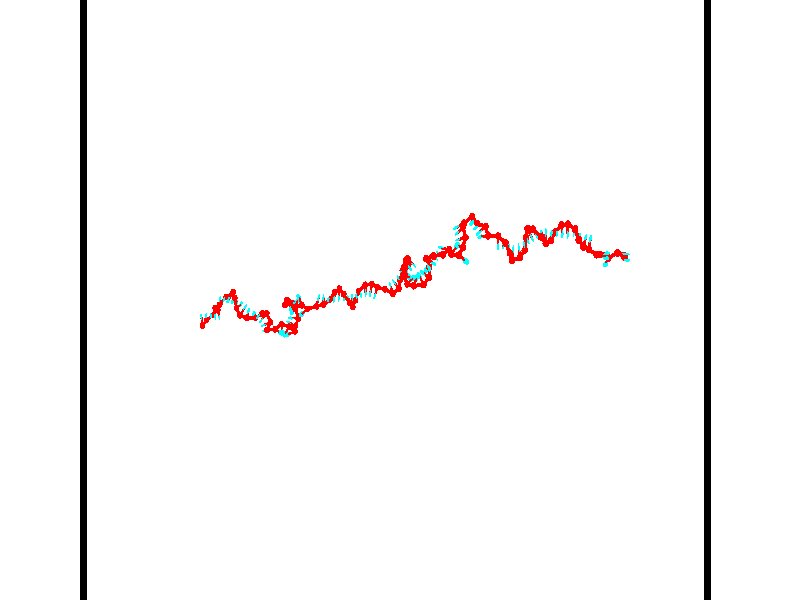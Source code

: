 // switches for output
#declare DRAW_BASES = 1; // possible values are 0, 1; only relevant for DNA ribbons
#declare DRAW_BASES_TYPE = 3; // possible values are 1, 2, 3; only relevant for DNA ribbons
#declare DRAW_FOG = 0; // set to 1 to enable fog

#include "colors.inc"

#include "transforms.inc"
background { rgb <1, 1, 1>}

#default {
   normal{
       ripples 0.25
       frequency 0.20
       turbulence 0.2
       lambda 5
   }
	finish {
		phong 0.1
		phong_size 40.
	}
}

// original window dimensions: 1024x640


// camera settings

camera {
	sky <-0, 1, 0>
	up <-0, 1, 0>
	right 1.6 * <0.99995, 0, 0.00999983>
	location <54.4867, 55, 106.329>
	look_at <55, 55, 55.0001>
	direction <0.513302, 0, -51.3289>
	angle 67.0682
}


# declare cpy_camera_pos = <54.4867, 55, 106.329>;
# if (DRAW_FOG = 1)
fog {
	fog_type 2
	up vnormalize(cpy_camera_pos)
	color rgbt<1,1,1,0.3>
	distance 1e-5
	fog_alt 3e-3
	fog_offset 88
}
# end


// LIGHTS

# declare lum = 6;
global_settings {
	ambient_light rgb lum * <0.05, 0.05, 0.05>
	max_trace_level 15
}# declare cpy_direct_light_amount = 0.25;
light_source
{	1000 * <-0.98995, -1, 1.00995>,
	rgb lum * cpy_direct_light_amount
	parallel
}

light_source
{	1000 * <0.98995, 1, -1.00995>,
	rgb lum * cpy_direct_light_amount
	parallel
}

// strand 0

// nucleotide -1

// particle -1
sphere {
	<36.736988, 53.010571, 50.187897> 0.250000
	pigment { color rgbt <1,0,0,0> }
	no_shadow
}
cylinder {
	<36.694309, 53.405323, 50.236351>,  <36.668701, 53.642174, 50.265423>, 0.100000
	pigment { color rgbt <1,0,0,0> }
	no_shadow
}
cylinder {
	<36.694309, 53.405323, 50.236351>,  <36.736988, 53.010571, 50.187897>, 0.100000
	pigment { color rgbt <1,0,0,0> }
	no_shadow
}

// particle -1
sphere {
	<36.694309, 53.405323, 50.236351> 0.100000
	pigment { color rgbt <1,0,0,0> }
	no_shadow
}
sphere {
	0, 1
	scale<0.080000,0.200000,0.300000>
	matrix <0.928440, 0.142492, -0.343068,
		-0.355829, 0.075866, -0.931466,
		-0.106699, 0.986884, 0.121140,
		36.662300, 53.701389, 50.272694>
	pigment { color rgbt <0,1,1,0> }
	no_shadow
}
cylinder {
	<36.893326, 53.431770, 49.540157>,  <36.736988, 53.010571, 50.187897>, 0.130000
	pigment { color rgbt <1,0,0,0> }
	no_shadow
}

// nucleotide -1

// particle -1
sphere {
	<36.893326, 53.431770, 49.540157> 0.250000
	pigment { color rgbt <1,0,0,0> }
	no_shadow
}
cylinder {
	<36.989586, 53.640411, 49.867577>,  <37.047344, 53.765594, 50.064030>, 0.100000
	pigment { color rgbt <1,0,0,0> }
	no_shadow
}
cylinder {
	<36.989586, 53.640411, 49.867577>,  <36.893326, 53.431770, 49.540157>, 0.100000
	pigment { color rgbt <1,0,0,0> }
	no_shadow
}

// particle -1
sphere {
	<36.989586, 53.640411, 49.867577> 0.100000
	pigment { color rgbt <1,0,0,0> }
	no_shadow
}
sphere {
	0, 1
	scale<0.080000,0.200000,0.300000>
	matrix <0.970610, -0.127921, -0.203846,
		-0.001616, 0.843546, -0.537054,
		0.240654, 0.521600, 0.818547,
		37.061783, 53.796890, 50.113140>
	pigment { color rgbt <0,1,1,0> }
	no_shadow
}
cylinder {
	<37.484142, 53.833675, 49.321571>,  <36.893326, 53.431770, 49.540157>, 0.130000
	pigment { color rgbt <1,0,0,0> }
	no_shadow
}

// nucleotide -1

// particle -1
sphere {
	<37.484142, 53.833675, 49.321571> 0.250000
	pigment { color rgbt <1,0,0,0> }
	no_shadow
}
cylinder {
	<37.469524, 53.793697, 49.719299>,  <37.460754, 53.769711, 49.957935>, 0.100000
	pigment { color rgbt <1,0,0,0> }
	no_shadow
}
cylinder {
	<37.469524, 53.793697, 49.719299>,  <37.484142, 53.833675, 49.321571>, 0.100000
	pigment { color rgbt <1,0,0,0> }
	no_shadow
}

// particle -1
sphere {
	<37.469524, 53.793697, 49.719299> 0.100000
	pigment { color rgbt <1,0,0,0> }
	no_shadow
}
sphere {
	0, 1
	scale<0.080000,0.200000,0.300000>
	matrix <0.998878, 0.026345, 0.039362,
		-0.030129, 0.994644, 0.098873,
		-0.036546, -0.099948, 0.994321,
		37.458561, 53.763714, 50.017597>
	pigment { color rgbt <0,1,1,0> }
	no_shadow
}
cylinder {
	<37.775860, 54.395283, 49.765572>,  <37.484142, 53.833675, 49.321571>, 0.130000
	pigment { color rgbt <1,0,0,0> }
	no_shadow
}

// nucleotide -1

// particle -1
sphere {
	<37.775860, 54.395283, 49.765572> 0.250000
	pigment { color rgbt <1,0,0,0> }
	no_shadow
}
cylinder {
	<37.812904, 54.006573, 49.852356>,  <37.835133, 53.773346, 49.904427>, 0.100000
	pigment { color rgbt <1,0,0,0> }
	no_shadow
}
cylinder {
	<37.812904, 54.006573, 49.852356>,  <37.775860, 54.395283, 49.765572>, 0.100000
	pigment { color rgbt <1,0,0,0> }
	no_shadow
}

// particle -1
sphere {
	<37.812904, 54.006573, 49.852356> 0.100000
	pigment { color rgbt <1,0,0,0> }
	no_shadow
}
sphere {
	0, 1
	scale<0.080000,0.200000,0.300000>
	matrix <0.994607, 0.080071, -0.065923,
		0.046689, 0.221901, 0.973951,
		0.092614, -0.971776, 0.216965,
		37.840687, 53.715038, 49.917446>
	pigment { color rgbt <0,1,1,0> }
	no_shadow
}
cylinder {
	<38.209026, 54.239231, 50.358181>,  <37.775860, 54.395283, 49.765572>, 0.130000
	pigment { color rgbt <1,0,0,0> }
	no_shadow
}

// nucleotide -1

// particle -1
sphere {
	<38.209026, 54.239231, 50.358181> 0.250000
	pigment { color rgbt <1,0,0,0> }
	no_shadow
}
cylinder {
	<38.201691, 53.930428, 50.104042>,  <38.197289, 53.745144, 49.951557>, 0.100000
	pigment { color rgbt <1,0,0,0> }
	no_shadow
}
cylinder {
	<38.201691, 53.930428, 50.104042>,  <38.209026, 54.239231, 50.358181>, 0.100000
	pigment { color rgbt <1,0,0,0> }
	no_shadow
}

// particle -1
sphere {
	<38.201691, 53.930428, 50.104042> 0.100000
	pigment { color rgbt <1,0,0,0> }
	no_shadow
}
sphere {
	0, 1
	scale<0.080000,0.200000,0.300000>
	matrix <0.917391, 0.239686, -0.317719,
		0.397566, -0.588690, 0.703837,
		-0.018338, -0.772007, -0.635349,
		38.196190, 53.698826, 49.913437>
	pigment { color rgbt <0,1,1,0> }
	no_shadow
}
cylinder {
	<38.512577, 54.648548, 50.847923>,  <38.209026, 54.239231, 50.358181>, 0.130000
	pigment { color rgbt <1,0,0,0> }
	no_shadow
}

// nucleotide -1

// particle -1
sphere {
	<38.512577, 54.648548, 50.847923> 0.250000
	pigment { color rgbt <1,0,0,0> }
	no_shadow
}
cylinder {
	<38.609428, 54.876957, 51.161690>,  <38.667538, 55.014004, 51.349949>, 0.100000
	pigment { color rgbt <1,0,0,0> }
	no_shadow
}
cylinder {
	<38.609428, 54.876957, 51.161690>,  <38.512577, 54.648548, 50.847923>, 0.100000
	pigment { color rgbt <1,0,0,0> }
	no_shadow
}

// particle -1
sphere {
	<38.609428, 54.876957, 51.161690> 0.100000
	pigment { color rgbt <1,0,0,0> }
	no_shadow
}
sphere {
	0, 1
	scale<0.080000,0.200000,0.300000>
	matrix <0.947756, -0.312252, -0.065241,
		0.207680, 0.759229, -0.616798,
		0.242129, 0.571025, 0.784413,
		38.682068, 55.048264, 51.397015>
	pigment { color rgbt <0,1,1,0> }
	no_shadow
}
cylinder {
	<39.056587, 55.238407, 50.675354>,  <38.512577, 54.648548, 50.847923>, 0.130000
	pigment { color rgbt <1,0,0,0> }
	no_shadow
}

// nucleotide -1

// particle -1
sphere {
	<39.056587, 55.238407, 50.675354> 0.250000
	pigment { color rgbt <1,0,0,0> }
	no_shadow
}
cylinder {
	<39.046738, 55.122658, 51.058113>,  <39.040829, 55.053207, 51.287769>, 0.100000
	pigment { color rgbt <1,0,0,0> }
	no_shadow
}
cylinder {
	<39.046738, 55.122658, 51.058113>,  <39.056587, 55.238407, 50.675354>, 0.100000
	pigment { color rgbt <1,0,0,0> }
	no_shadow
}

// particle -1
sphere {
	<39.046738, 55.122658, 51.058113> 0.100000
	pigment { color rgbt <1,0,0,0> }
	no_shadow
}
sphere {
	0, 1
	scale<0.080000,0.200000,0.300000>
	matrix <0.942462, -0.325950, -0.074313,
		0.333406, 0.900012, 0.280746,
		-0.024627, -0.289369, 0.956901,
		39.039349, 55.035847, 51.345184>
	pigment { color rgbt <0,1,1,0> }
	no_shadow
}
cylinder {
	<39.715935, 55.500813, 50.969719>,  <39.056587, 55.238407, 50.675354>, 0.130000
	pigment { color rgbt <1,0,0,0> }
	no_shadow
}

// nucleotide -1

// particle -1
sphere {
	<39.715935, 55.500813, 50.969719> 0.250000
	pigment { color rgbt <1,0,0,0> }
	no_shadow
}
cylinder {
	<39.565323, 55.208721, 51.197750>,  <39.474957, 55.033466, 51.334568>, 0.100000
	pigment { color rgbt <1,0,0,0> }
	no_shadow
}
cylinder {
	<39.565323, 55.208721, 51.197750>,  <39.715935, 55.500813, 50.969719>, 0.100000
	pigment { color rgbt <1,0,0,0> }
	no_shadow
}

// particle -1
sphere {
	<39.565323, 55.208721, 51.197750> 0.100000
	pigment { color rgbt <1,0,0,0> }
	no_shadow
}
sphere {
	0, 1
	scale<0.080000,0.200000,0.300000>
	matrix <0.926107, -0.312289, 0.211662,
		0.023466, 0.607649, 0.793859,
		-0.376530, -0.730232, 0.570077,
		39.452366, 54.989651, 51.368774>
	pigment { color rgbt <0,1,1,0> }
	no_shadow
}
cylinder {
	<39.973713, 55.603275, 51.655838>,  <39.715935, 55.500813, 50.969719>, 0.130000
	pigment { color rgbt <1,0,0,0> }
	no_shadow
}

// nucleotide -1

// particle -1
sphere {
	<39.973713, 55.603275, 51.655838> 0.250000
	pigment { color rgbt <1,0,0,0> }
	no_shadow
}
cylinder {
	<39.906597, 55.227089, 51.537605>,  <39.866329, 55.001377, 51.466667>, 0.100000
	pigment { color rgbt <1,0,0,0> }
	no_shadow
}
cylinder {
	<39.906597, 55.227089, 51.537605>,  <39.973713, 55.603275, 51.655838>, 0.100000
	pigment { color rgbt <1,0,0,0> }
	no_shadow
}

// particle -1
sphere {
	<39.906597, 55.227089, 51.537605> 0.100000
	pigment { color rgbt <1,0,0,0> }
	no_shadow
}
sphere {
	0, 1
	scale<0.080000,0.200000,0.300000>
	matrix <0.963238, -0.220213, 0.153882,
		-0.209812, -0.258894, 0.942843,
		-0.167787, -0.940468, -0.295579,
		39.856262, 54.944950, 51.448933>
	pigment { color rgbt <0,1,1,0> }
	no_shadow
}
cylinder {
	<40.236507, 55.138004, 52.161171>,  <39.973713, 55.603275, 51.655838>, 0.130000
	pigment { color rgbt <1,0,0,0> }
	no_shadow
}

// nucleotide -1

// particle -1
sphere {
	<40.236507, 55.138004, 52.161171> 0.250000
	pigment { color rgbt <1,0,0,0> }
	no_shadow
}
cylinder {
	<40.239819, 54.965454, 51.800316>,  <40.241806, 54.861923, 51.583805>, 0.100000
	pigment { color rgbt <1,0,0,0> }
	no_shadow
}
cylinder {
	<40.239819, 54.965454, 51.800316>,  <40.236507, 55.138004, 52.161171>, 0.100000
	pigment { color rgbt <1,0,0,0> }
	no_shadow
}

// particle -1
sphere {
	<40.239819, 54.965454, 51.800316> 0.100000
	pigment { color rgbt <1,0,0,0> }
	no_shadow
}
sphere {
	0, 1
	scale<0.080000,0.200000,0.300000>
	matrix <0.974165, -0.200135, 0.104640,
		-0.225688, -0.879693, 0.418575,
		0.008279, -0.431377, -0.902134,
		40.242302, 54.836040, 51.529675>
	pigment { color rgbt <0,1,1,0> }
	no_shadow
}
cylinder {
	<40.415295, 54.396015, 52.232334>,  <40.236507, 55.138004, 52.161171>, 0.130000
	pigment { color rgbt <1,0,0,0> }
	no_shadow
}

// nucleotide -1

// particle -1
sphere {
	<40.415295, 54.396015, 52.232334> 0.250000
	pigment { color rgbt <1,0,0,0> }
	no_shadow
}
cylinder {
	<40.548512, 54.563248, 51.894272>,  <40.628441, 54.663589, 51.691433>, 0.100000
	pigment { color rgbt <1,0,0,0> }
	no_shadow
}
cylinder {
	<40.548512, 54.563248, 51.894272>,  <40.415295, 54.396015, 52.232334>, 0.100000
	pigment { color rgbt <1,0,0,0> }
	no_shadow
}

// particle -1
sphere {
	<40.548512, 54.563248, 51.894272> 0.100000
	pigment { color rgbt <1,0,0,0> }
	no_shadow
}
sphere {
	0, 1
	scale<0.080000,0.200000,0.300000>
	matrix <0.907573, -0.385224, 0.167075,
		-0.255722, -0.822683, -0.507738,
		0.333042, 0.418085, -0.845156,
		40.648426, 54.688671, 51.640724>
	pigment { color rgbt <0,1,1,0> }
	no_shadow
}
cylinder {
	<40.606293, 53.849136, 51.784222>,  <40.415295, 54.396015, 52.232334>, 0.130000
	pigment { color rgbt <1,0,0,0> }
	no_shadow
}

// nucleotide -1

// particle -1
sphere {
	<40.606293, 53.849136, 51.784222> 0.250000
	pigment { color rgbt <1,0,0,0> }
	no_shadow
}
cylinder {
	<40.825905, 54.170761, 51.692970>,  <40.957672, 54.363735, 51.638218>, 0.100000
	pigment { color rgbt <1,0,0,0> }
	no_shadow
}
cylinder {
	<40.825905, 54.170761, 51.692970>,  <40.606293, 53.849136, 51.784222>, 0.100000
	pigment { color rgbt <1,0,0,0> }
	no_shadow
}

// particle -1
sphere {
	<40.825905, 54.170761, 51.692970> 0.100000
	pigment { color rgbt <1,0,0,0> }
	no_shadow
}
sphere {
	0, 1
	scale<0.080000,0.200000,0.300000>
	matrix <0.832397, -0.550644, 0.062498,
		-0.075367, -0.224210, -0.971622,
		0.549031, 0.804065, -0.228132,
		40.990616, 54.411980, 51.624531>
	pigment { color rgbt <0,1,1,0> }
	no_shadow
}
cylinder {
	<41.075134, 53.629230, 51.255062>,  <40.606293, 53.849136, 51.784222>, 0.130000
	pigment { color rgbt <1,0,0,0> }
	no_shadow
}

// nucleotide -1

// particle -1
sphere {
	<41.075134, 53.629230, 51.255062> 0.250000
	pigment { color rgbt <1,0,0,0> }
	no_shadow
}
cylinder {
	<41.226299, 53.943760, 51.450562>,  <41.316998, 54.132477, 51.567860>, 0.100000
	pigment { color rgbt <1,0,0,0> }
	no_shadow
}
cylinder {
	<41.226299, 53.943760, 51.450562>,  <41.075134, 53.629230, 51.255062>, 0.100000
	pigment { color rgbt <1,0,0,0> }
	no_shadow
}

// particle -1
sphere {
	<41.226299, 53.943760, 51.450562> 0.100000
	pigment { color rgbt <1,0,0,0> }
	no_shadow
}
sphere {
	0, 1
	scale<0.080000,0.200000,0.300000>
	matrix <0.822023, -0.527860, 0.213640,
		0.425981, 0.321025, -0.845863,
		0.377913, 0.786325, 0.488748,
		41.339672, 54.179657, 51.597187>
	pigment { color rgbt <0,1,1,0> }
	no_shadow
}
cylinder {
	<41.830902, 53.626953, 50.967907>,  <41.075134, 53.629230, 51.255062>, 0.130000
	pigment { color rgbt <1,0,0,0> }
	no_shadow
}

// nucleotide -1

// particle -1
sphere {
	<41.830902, 53.626953, 50.967907> 0.250000
	pigment { color rgbt <1,0,0,0> }
	no_shadow
}
cylinder {
	<41.826862, 53.825188, 51.315308>,  <41.824440, 53.944126, 51.523746>, 0.100000
	pigment { color rgbt <1,0,0,0> }
	no_shadow
}
cylinder {
	<41.826862, 53.825188, 51.315308>,  <41.830902, 53.626953, 50.967907>, 0.100000
	pigment { color rgbt <1,0,0,0> }
	no_shadow
}

// particle -1
sphere {
	<41.826862, 53.825188, 51.315308> 0.100000
	pigment { color rgbt <1,0,0,0> }
	no_shadow
}
sphere {
	0, 1
	scale<0.080000,0.200000,0.300000>
	matrix <0.791391, -0.526945, 0.309886,
		0.611227, 0.690453, -0.386880,
		-0.010098, 0.495584, 0.868501,
		41.823833, 53.973862, 51.575859>
	pigment { color rgbt <0,1,1,0> }
	no_shadow
}
cylinder {
	<42.449192, 53.984386, 51.068256>,  <41.830902, 53.626953, 50.967907>, 0.130000
	pigment { color rgbt <1,0,0,0> }
	no_shadow
}

// nucleotide -1

// particle -1
sphere {
	<42.449192, 53.984386, 51.068256> 0.250000
	pigment { color rgbt <1,0,0,0> }
	no_shadow
}
cylinder {
	<42.304150, 53.837032, 51.410675>,  <42.217125, 53.748619, 51.616127>, 0.100000
	pigment { color rgbt <1,0,0,0> }
	no_shadow
}
cylinder {
	<42.304150, 53.837032, 51.410675>,  <42.449192, 53.984386, 51.068256>, 0.100000
	pigment { color rgbt <1,0,0,0> }
	no_shadow
}

// particle -1
sphere {
	<42.304150, 53.837032, 51.410675> 0.100000
	pigment { color rgbt <1,0,0,0> }
	no_shadow
}
sphere {
	0, 1
	scale<0.080000,0.200000,0.300000>
	matrix <0.829706, -0.545902, 0.116530,
		0.424387, 0.752518, 0.503600,
		-0.362606, -0.368386, 0.856042,
		42.195366, 53.726517, 51.667488>
	pigment { color rgbt <0,1,1,0> }
	no_shadow
}
cylinder {
	<42.971455, 53.988068, 51.557549>,  <42.449192, 53.984386, 51.068256>, 0.130000
	pigment { color rgbt <1,0,0,0> }
	no_shadow
}

// nucleotide -1

// particle -1
sphere {
	<42.971455, 53.988068, 51.557549> 0.250000
	pigment { color rgbt <1,0,0,0> }
	no_shadow
}
cylinder {
	<42.705040, 53.696888, 51.622650>,  <42.545193, 53.522182, 51.661713>, 0.100000
	pigment { color rgbt <1,0,0,0> }
	no_shadow
}
cylinder {
	<42.705040, 53.696888, 51.622650>,  <42.971455, 53.988068, 51.557549>, 0.100000
	pigment { color rgbt <1,0,0,0> }
	no_shadow
}

// particle -1
sphere {
	<42.705040, 53.696888, 51.622650> 0.100000
	pigment { color rgbt <1,0,0,0> }
	no_shadow
}
sphere {
	0, 1
	scale<0.080000,0.200000,0.300000>
	matrix <0.727450, -0.682149, -0.074096,
		0.164959, 0.069044, 0.983881,
		-0.666037, -0.727947, 0.162753,
		42.505230, 53.478504, 51.671474>
	pigment { color rgbt <0,1,1,0> }
	no_shadow
}
cylinder {
	<43.348957, 53.325630, 51.712341>,  <42.971455, 53.988068, 51.557549>, 0.130000
	pigment { color rgbt <1,0,0,0> }
	no_shadow
}

// nucleotide -1

// particle -1
sphere {
	<43.348957, 53.325630, 51.712341> 0.250000
	pigment { color rgbt <1,0,0,0> }
	no_shadow
}
cylinder {
	<42.976658, 53.199825, 51.637733>,  <42.753277, 53.124340, 51.592968>, 0.100000
	pigment { color rgbt <1,0,0,0> }
	no_shadow
}
cylinder {
	<42.976658, 53.199825, 51.637733>,  <43.348957, 53.325630, 51.712341>, 0.100000
	pigment { color rgbt <1,0,0,0> }
	no_shadow
}

// particle -1
sphere {
	<42.976658, 53.199825, 51.637733> 0.100000
	pigment { color rgbt <1,0,0,0> }
	no_shadow
}
sphere {
	0, 1
	scale<0.080000,0.200000,0.300000>
	matrix <0.337528, -0.935171, -0.107382,
		-0.140650, -0.162900, 0.976566,
		-0.930748, -0.314515, -0.186515,
		42.697433, 53.105473, 51.581779>
	pigment { color rgbt <0,1,1,0> }
	no_shadow
}
cylinder {
	<43.111687, 52.763924, 52.198883>,  <43.348957, 53.325630, 51.712341>, 0.130000
	pigment { color rgbt <1,0,0,0> }
	no_shadow
}

// nucleotide -1

// particle -1
sphere {
	<43.111687, 52.763924, 52.198883> 0.250000
	pigment { color rgbt <1,0,0,0> }
	no_shadow
}
cylinder {
	<42.917343, 52.732727, 51.850662>,  <42.800735, 52.714008, 51.641731>, 0.100000
	pigment { color rgbt <1,0,0,0> }
	no_shadow
}
cylinder {
	<42.917343, 52.732727, 51.850662>,  <43.111687, 52.763924, 52.198883>, 0.100000
	pigment { color rgbt <1,0,0,0> }
	no_shadow
}

// particle -1
sphere {
	<42.917343, 52.732727, 51.850662> 0.100000
	pigment { color rgbt <1,0,0,0> }
	no_shadow
}
sphere {
	0, 1
	scale<0.080000,0.200000,0.300000>
	matrix <0.240116, -0.969599, -0.047147,
		-0.840406, -0.231940, 0.489818,
		-0.485862, -0.077990, -0.870549,
		42.771584, 52.709332, 51.589497>
	pigment { color rgbt <0,1,1,0> }
	no_shadow
}
cylinder {
	<43.829636, 52.810516, 52.180729>,  <43.111687, 52.763924, 52.198883>, 0.130000
	pigment { color rgbt <1,0,0,0> }
	no_shadow
}

// nucleotide -1

// particle -1
sphere {
	<43.829636, 52.810516, 52.180729> 0.250000
	pigment { color rgbt <1,0,0,0> }
	no_shadow
}
cylinder {
	<44.131973, 52.688190, 52.412308>,  <44.313377, 52.614796, 52.551254>, 0.100000
	pigment { color rgbt <1,0,0,0> }
	no_shadow
}
cylinder {
	<44.131973, 52.688190, 52.412308>,  <43.829636, 52.810516, 52.180729>, 0.100000
	pigment { color rgbt <1,0,0,0> }
	no_shadow
}

// particle -1
sphere {
	<44.131973, 52.688190, 52.412308> 0.100000
	pigment { color rgbt <1,0,0,0> }
	no_shadow
}
sphere {
	0, 1
	scale<0.080000,0.200000,0.300000>
	matrix <0.503723, -0.293283, -0.812557,
		0.418287, 0.905793, -0.067629,
		0.755843, -0.305816, 0.578946,
		44.358727, 52.596447, 52.585991>
	pigment { color rgbt <0,1,1,0> }
	no_shadow
}
cylinder {
	<44.358360, 53.191673, 51.934444>,  <43.829636, 52.810516, 52.180729>, 0.130000
	pigment { color rgbt <1,0,0,0> }
	no_shadow
}

// nucleotide -1

// particle -1
sphere {
	<44.358360, 53.191673, 51.934444> 0.250000
	pigment { color rgbt <1,0,0,0> }
	no_shadow
}
cylinder {
	<44.426674, 52.834415, 52.100876>,  <44.467663, 52.620060, 52.200737>, 0.100000
	pigment { color rgbt <1,0,0,0> }
	no_shadow
}
cylinder {
	<44.426674, 52.834415, 52.100876>,  <44.358360, 53.191673, 51.934444>, 0.100000
	pigment { color rgbt <1,0,0,0> }
	no_shadow
}

// particle -1
sphere {
	<44.426674, 52.834415, 52.100876> 0.100000
	pigment { color rgbt <1,0,0,0> }
	no_shadow
}
sphere {
	0, 1
	scale<0.080000,0.200000,0.300000>
	matrix <0.398588, -0.323565, -0.858157,
		0.901088, 0.312406, 0.300737,
		0.170785, -0.893145, 0.416082,
		44.477909, 52.566471, 52.225700>
	pigment { color rgbt <0,1,1,0> }
	no_shadow
}
cylinder {
	<45.063705, 53.028454, 52.049786>,  <44.358360, 53.191673, 51.934444>, 0.130000
	pigment { color rgbt <1,0,0,0> }
	no_shadow
}

// nucleotide -1

// particle -1
sphere {
	<45.063705, 53.028454, 52.049786> 0.250000
	pigment { color rgbt <1,0,0,0> }
	no_shadow
}
cylinder {
	<44.859489, 52.696327, 51.960407>,  <44.736961, 52.497051, 51.906780>, 0.100000
	pigment { color rgbt <1,0,0,0> }
	no_shadow
}
cylinder {
	<44.859489, 52.696327, 51.960407>,  <45.063705, 53.028454, 52.049786>, 0.100000
	pigment { color rgbt <1,0,0,0> }
	no_shadow
}

// particle -1
sphere {
	<44.859489, 52.696327, 51.960407> 0.100000
	pigment { color rgbt <1,0,0,0> }
	no_shadow
}
sphere {
	0, 1
	scale<0.080000,0.200000,0.300000>
	matrix <0.496195, -0.072267, -0.865198,
		0.702240, -0.552588, 0.448893,
		-0.510538, -0.830316, -0.223442,
		44.706329, 52.447231, 51.893375>
	pigment { color rgbt <0,1,1,0> }
	no_shadow
}
cylinder {
	<45.548710, 52.621754, 51.733814>,  <45.063705, 53.028454, 52.049786>, 0.130000
	pigment { color rgbt <1,0,0,0> }
	no_shadow
}

// nucleotide -1

// particle -1
sphere {
	<45.548710, 52.621754, 51.733814> 0.250000
	pigment { color rgbt <1,0,0,0> }
	no_shadow
}
cylinder {
	<45.180767, 52.499546, 51.635406>,  <44.960003, 52.426220, 51.576363>, 0.100000
	pigment { color rgbt <1,0,0,0> }
	no_shadow
}
cylinder {
	<45.180767, 52.499546, 51.635406>,  <45.548710, 52.621754, 51.733814>, 0.100000
	pigment { color rgbt <1,0,0,0> }
	no_shadow
}

// particle -1
sphere {
	<45.180767, 52.499546, 51.635406> 0.100000
	pigment { color rgbt <1,0,0,0> }
	no_shadow
}
sphere {
	0, 1
	scale<0.080000,0.200000,0.300000>
	matrix <0.309443, -0.179762, -0.933772,
		0.241062, -0.935063, 0.259896,
		-0.919856, -0.305520, -0.246015,
		44.904812, 52.407890, 51.561604>
	pigment { color rgbt <0,1,1,0> }
	no_shadow
}
cylinder {
	<45.474365, 53.014332, 51.166298>,  <45.548710, 52.621754, 51.733814>, 0.130000
	pigment { color rgbt <1,0,0,0> }
	no_shadow
}

// nucleotide -1

// particle -1
sphere {
	<45.474365, 53.014332, 51.166298> 0.250000
	pigment { color rgbt <1,0,0,0> }
	no_shadow
}
cylinder {
	<45.134941, 53.163464, 51.016125>,  <44.931286, 53.252945, 50.926022>, 0.100000
	pigment { color rgbt <1,0,0,0> }
	no_shadow
}
cylinder {
	<45.134941, 53.163464, 51.016125>,  <45.474365, 53.014332, 51.166298>, 0.100000
	pigment { color rgbt <1,0,0,0> }
	no_shadow
}

// particle -1
sphere {
	<45.134941, 53.163464, 51.016125> 0.100000
	pigment { color rgbt <1,0,0,0> }
	no_shadow
}
sphere {
	0, 1
	scale<0.080000,0.200000,0.300000>
	matrix <0.319263, 0.926622, 0.198603,
		0.421926, 0.048665, -0.905323,
		-0.848557, 0.372832, -0.375429,
		44.880375, 53.275314, 50.903496>
	pigment { color rgbt <0,1,1,0> }
	no_shadow
}
cylinder {
	<45.719524, 53.585506, 50.693325>,  <45.474365, 53.014332, 51.166298>, 0.130000
	pigment { color rgbt <1,0,0,0> }
	no_shadow
}

// nucleotide -1

// particle -1
sphere {
	<45.719524, 53.585506, 50.693325> 0.250000
	pigment { color rgbt <1,0,0,0> }
	no_shadow
}
cylinder {
	<45.341187, 53.609268, 50.820984>,  <45.114185, 53.623528, 50.897579>, 0.100000
	pigment { color rgbt <1,0,0,0> }
	no_shadow
}
cylinder {
	<45.341187, 53.609268, 50.820984>,  <45.719524, 53.585506, 50.693325>, 0.100000
	pigment { color rgbt <1,0,0,0> }
	no_shadow
}

// particle -1
sphere {
	<45.341187, 53.609268, 50.820984> 0.100000
	pigment { color rgbt <1,0,0,0> }
	no_shadow
}
sphere {
	0, 1
	scale<0.080000,0.200000,0.300000>
	matrix <0.193267, 0.892948, 0.406561,
		-0.260827, 0.446223, -0.856069,
		-0.945842, 0.059408, 0.319146,
		45.057434, 53.627090, 50.916729>
	pigment { color rgbt <0,1,1,0> }
	no_shadow
}
cylinder {
	<45.371483, 54.322048, 50.470379>,  <45.719524, 53.585506, 50.693325>, 0.130000
	pigment { color rgbt <1,0,0,0> }
	no_shadow
}

// nucleotide -1

// particle -1
sphere {
	<45.371483, 54.322048, 50.470379> 0.250000
	pigment { color rgbt <1,0,0,0> }
	no_shadow
}
cylinder {
	<45.252312, 54.140011, 50.806030>,  <45.180809, 54.030788, 51.007420>, 0.100000
	pigment { color rgbt <1,0,0,0> }
	no_shadow
}
cylinder {
	<45.252312, 54.140011, 50.806030>,  <45.371483, 54.322048, 50.470379>, 0.100000
	pigment { color rgbt <1,0,0,0> }
	no_shadow
}

// particle -1
sphere {
	<45.252312, 54.140011, 50.806030> 0.100000
	pigment { color rgbt <1,0,0,0> }
	no_shadow
}
sphere {
	0, 1
	scale<0.080000,0.200000,0.300000>
	matrix <0.007782, 0.877858, 0.478857,
		-0.954556, 0.149196, -0.257998,
		-0.297929, -0.455089, 0.839126,
		45.162933, 54.003483, 51.057770>
	pigment { color rgbt <0,1,1,0> }
	no_shadow
}
cylinder {
	<44.969425, 54.789593, 50.825317>,  <45.371483, 54.322048, 50.470379>, 0.130000
	pigment { color rgbt <1,0,0,0> }
	no_shadow
}

// nucleotide -1

// particle -1
sphere {
	<44.969425, 54.789593, 50.825317> 0.250000
	pigment { color rgbt <1,0,0,0> }
	no_shadow
}
cylinder {
	<45.062176, 54.508072, 51.093910>,  <45.117825, 54.339157, 51.255066>, 0.100000
	pigment { color rgbt <1,0,0,0> }
	no_shadow
}
cylinder {
	<45.062176, 54.508072, 51.093910>,  <44.969425, 54.789593, 50.825317>, 0.100000
	pigment { color rgbt <1,0,0,0> }
	no_shadow
}

// particle -1
sphere {
	<45.062176, 54.508072, 51.093910> 0.100000
	pigment { color rgbt <1,0,0,0> }
	no_shadow
}
sphere {
	0, 1
	scale<0.080000,0.200000,0.300000>
	matrix <0.182286, 0.709507, 0.680714,
		-0.955514, -0.035438, 0.292810,
		0.231874, -0.703806, 0.671484,
		45.131737, 54.296928, 51.295357>
	pigment { color rgbt <0,1,1,0> }
	no_shadow
}
cylinder {
	<44.774822, 54.987190, 51.483753>,  <44.969425, 54.789593, 50.825317>, 0.130000
	pigment { color rgbt <1,0,0,0> }
	no_shadow
}

// nucleotide -1

// particle -1
sphere {
	<44.774822, 54.987190, 51.483753> 0.250000
	pigment { color rgbt <1,0,0,0> }
	no_shadow
}
cylinder {
	<45.031376, 54.697014, 51.583649>,  <45.185307, 54.522907, 51.643585>, 0.100000
	pigment { color rgbt <1,0,0,0> }
	no_shadow
}
cylinder {
	<45.031376, 54.697014, 51.583649>,  <44.774822, 54.987190, 51.483753>, 0.100000
	pigment { color rgbt <1,0,0,0> }
	no_shadow
}

// particle -1
sphere {
	<45.031376, 54.697014, 51.583649> 0.100000
	pigment { color rgbt <1,0,0,0> }
	no_shadow
}
sphere {
	0, 1
	scale<0.080000,0.200000,0.300000>
	matrix <0.288790, 0.529846, 0.797411,
		-0.710796, -0.439322, 0.549332,
		0.641381, -0.725438, 0.249740,
		45.223789, 54.479382, 51.658569>
	pigment { color rgbt <0,1,1,0> }
	no_shadow
}
cylinder {
	<44.730709, 54.627998, 52.184502>,  <44.774822, 54.987190, 51.483753>, 0.130000
	pigment { color rgbt <1,0,0,0> }
	no_shadow
}

// nucleotide -1

// particle -1
sphere {
	<44.730709, 54.627998, 52.184502> 0.250000
	pigment { color rgbt <1,0,0,0> }
	no_shadow
}
cylinder {
	<45.115719, 54.610619, 52.077419>,  <45.346725, 54.600189, 52.013168>, 0.100000
	pigment { color rgbt <1,0,0,0> }
	no_shadow
}
cylinder {
	<45.115719, 54.610619, 52.077419>,  <44.730709, 54.627998, 52.184502>, 0.100000
	pigment { color rgbt <1,0,0,0> }
	no_shadow
}

// particle -1
sphere {
	<45.115719, 54.610619, 52.077419> 0.100000
	pigment { color rgbt <1,0,0,0> }
	no_shadow
}
sphere {
	0, 1
	scale<0.080000,0.200000,0.300000>
	matrix <0.238546, 0.605271, 0.759436,
		0.129035, -0.794833, 0.592952,
		0.962521, -0.043453, -0.267706,
		45.404476, 54.597584, 51.997108>
	pigment { color rgbt <0,1,1,0> }
	no_shadow
}
cylinder {
	<45.124863, 54.905300, 52.768120>,  <44.730709, 54.627998, 52.184502>, 0.130000
	pigment { color rgbt <1,0,0,0> }
	no_shadow
}

// nucleotide -1

// particle -1
sphere {
	<45.124863, 54.905300, 52.768120> 0.250000
	pigment { color rgbt <1,0,0,0> }
	no_shadow
}
cylinder {
	<45.459602, 54.873451, 52.551476>,  <45.660446, 54.854343, 52.421490>, 0.100000
	pigment { color rgbt <1,0,0,0> }
	no_shadow
}
cylinder {
	<45.459602, 54.873451, 52.551476>,  <45.124863, 54.905300, 52.768120>, 0.100000
	pigment { color rgbt <1,0,0,0> }
	no_shadow
}

// particle -1
sphere {
	<45.459602, 54.873451, 52.551476> 0.100000
	pigment { color rgbt <1,0,0,0> }
	no_shadow
}
sphere {
	0, 1
	scale<0.080000,0.200000,0.300000>
	matrix <0.449070, 0.665668, 0.596006,
		0.313078, -0.741989, 0.592820,
		0.836850, -0.079621, -0.541610,
		45.710659, 54.849564, 52.388992>
	pigment { color rgbt <0,1,1,0> }
	no_shadow
}
cylinder {
	<45.723660, 54.494057, 53.165855>,  <45.124863, 54.905300, 52.768120>, 0.130000
	pigment { color rgbt <1,0,0,0> }
	no_shadow
}

// nucleotide -1

// particle -1
sphere {
	<45.723660, 54.494057, 53.165855> 0.250000
	pigment { color rgbt <1,0,0,0> }
	no_shadow
}
cylinder {
	<45.881638, 54.758690, 52.910881>,  <45.976425, 54.917469, 52.757896>, 0.100000
	pigment { color rgbt <1,0,0,0> }
	no_shadow
}
cylinder {
	<45.881638, 54.758690, 52.910881>,  <45.723660, 54.494057, 53.165855>, 0.100000
	pigment { color rgbt <1,0,0,0> }
	no_shadow
}

// particle -1
sphere {
	<45.881638, 54.758690, 52.910881> 0.100000
	pigment { color rgbt <1,0,0,0> }
	no_shadow
}
sphere {
	0, 1
	scale<0.080000,0.200000,0.300000>
	matrix <0.290596, 0.568255, 0.769831,
		0.871535, -0.489276, 0.032174,
		0.394943, 0.661586, -0.637436,
		46.000122, 54.957165, 52.719650>
	pigment { color rgbt <0,1,1,0> }
	no_shadow
}
cylinder {
	<46.434700, 54.618809, 53.400593>,  <45.723660, 54.494057, 53.165855>, 0.130000
	pigment { color rgbt <1,0,0,0> }
	no_shadow
}

// nucleotide -1

// particle -1
sphere {
	<46.434700, 54.618809, 53.400593> 0.250000
	pigment { color rgbt <1,0,0,0> }
	no_shadow
}
cylinder {
	<46.254841, 54.941792, 53.247841>,  <46.146923, 55.135582, 53.156189>, 0.100000
	pigment { color rgbt <1,0,0,0> }
	no_shadow
}
cylinder {
	<46.254841, 54.941792, 53.247841>,  <46.434700, 54.618809, 53.400593>, 0.100000
	pigment { color rgbt <1,0,0,0> }
	no_shadow
}

// particle -1
sphere {
	<46.254841, 54.941792, 53.247841> 0.100000
	pigment { color rgbt <1,0,0,0> }
	no_shadow
}
sphere {
	0, 1
	scale<0.080000,0.200000,0.300000>
	matrix <0.405025, 0.565380, 0.718541,
		0.796096, 0.168421, -0.581262,
		-0.449651, 0.807453, -0.381882,
		46.119946, 55.184029, 53.133278>
	pigment { color rgbt <0,1,1,0> }
	no_shadow
}
cylinder {
	<46.977089, 54.349556, 53.830006>,  <46.434700, 54.618809, 53.400593>, 0.130000
	pigment { color rgbt <1,0,0,0> }
	no_shadow
}

// nucleotide -1

// particle -1
sphere {
	<46.977089, 54.349556, 53.830006> 0.250000
	pigment { color rgbt <1,0,0,0> }
	no_shadow
}
cylinder {
	<46.664803, 54.137207, 53.698154>,  <46.477432, 54.009796, 53.619045>, 0.100000
	pigment { color rgbt <1,0,0,0> }
	no_shadow
}
cylinder {
	<46.664803, 54.137207, 53.698154>,  <46.977089, 54.349556, 53.830006>, 0.100000
	pigment { color rgbt <1,0,0,0> }
	no_shadow
}

// particle -1
sphere {
	<46.664803, 54.137207, 53.698154> 0.100000
	pigment { color rgbt <1,0,0,0> }
	no_shadow
}
sphere {
	0, 1
	scale<0.080000,0.200000,0.300000>
	matrix <0.158269, 0.342313, -0.926160,
		0.604512, -0.775238, -0.183228,
		-0.780716, -0.530875, -0.329628,
		46.430588, 53.977943, 53.599266>
	pigment { color rgbt <0,1,1,0> }
	no_shadow
}
cylinder {
	<47.781403, 54.550522, 53.956715>,  <46.977089, 54.349556, 53.830006>, 0.130000
	pigment { color rgbt <1,0,0,0> }
	no_shadow
}

// nucleotide -1

// particle -1
sphere {
	<47.781403, 54.550522, 53.956715> 0.250000
	pigment { color rgbt <1,0,0,0> }
	no_shadow
}
cylinder {
	<47.897408, 54.910107, 54.088020>,  <47.967010, 55.125858, 54.166805>, 0.100000
	pigment { color rgbt <1,0,0,0> }
	no_shadow
}
cylinder {
	<47.897408, 54.910107, 54.088020>,  <47.781403, 54.550522, 53.956715>, 0.100000
	pigment { color rgbt <1,0,0,0> }
	no_shadow
}

// particle -1
sphere {
	<47.897408, 54.910107, 54.088020> 0.100000
	pigment { color rgbt <1,0,0,0> }
	no_shadow
}
sphere {
	0, 1
	scale<0.080000,0.200000,0.300000>
	matrix <0.956988, -0.269429, -0.107620,
		-0.008303, 0.345355, -0.938436,
		0.290009, 0.898965, 0.328263,
		47.984409, 55.179794, 54.186501>
	pigment { color rgbt <0,1,1,0> }
	no_shadow
}
cylinder {
	<48.350281, 54.665783, 53.593372>,  <47.781403, 54.550522, 53.956715>, 0.130000
	pigment { color rgbt <1,0,0,0> }
	no_shadow
}

// nucleotide -1

// particle -1
sphere {
	<48.350281, 54.665783, 53.593372> 0.250000
	pigment { color rgbt <1,0,0,0> }
	no_shadow
}
cylinder {
	<48.375111, 54.941738, 53.881874>,  <48.390007, 55.107311, 54.054974>, 0.100000
	pigment { color rgbt <1,0,0,0> }
	no_shadow
}
cylinder {
	<48.375111, 54.941738, 53.881874>,  <48.350281, 54.665783, 53.593372>, 0.100000
	pigment { color rgbt <1,0,0,0> }
	no_shadow
}

// particle -1
sphere {
	<48.375111, 54.941738, 53.881874> 0.100000
	pigment { color rgbt <1,0,0,0> }
	no_shadow
}
sphere {
	0, 1
	scale<0.080000,0.200000,0.300000>
	matrix <0.989105, -0.139170, 0.047995,
		0.133488, 0.710416, -0.691006,
		0.062071, 0.689884, 0.721254,
		48.393730, 55.148705, 54.098251>
	pigment { color rgbt <0,1,1,0> }
	no_shadow
}
cylinder {
	<48.901432, 55.042709, 53.491100>,  <48.350281, 54.665783, 53.593372>, 0.130000
	pigment { color rgbt <1,0,0,0> }
	no_shadow
}

// nucleotide -1

// particle -1
sphere {
	<48.901432, 55.042709, 53.491100> 0.250000
	pigment { color rgbt <1,0,0,0> }
	no_shadow
}
cylinder {
	<48.856937, 55.035763, 53.888557>,  <48.830242, 55.031593, 54.127033>, 0.100000
	pigment { color rgbt <1,0,0,0> }
	no_shadow
}
cylinder {
	<48.856937, 55.035763, 53.888557>,  <48.901432, 55.042709, 53.491100>, 0.100000
	pigment { color rgbt <1,0,0,0> }
	no_shadow
}

// particle -1
sphere {
	<48.856937, 55.035763, 53.888557> 0.100000
	pigment { color rgbt <1,0,0,0> }
	no_shadow
}
sphere {
	0, 1
	scale<0.080000,0.200000,0.300000>
	matrix <0.979073, -0.173371, 0.106576,
		0.170417, 0.984703, 0.036290,
		-0.111237, -0.017369, 0.993642,
		48.823566, 55.030552, 54.186649>
	pigment { color rgbt <0,1,1,0> }
	no_shadow
}
cylinder {
	<49.331486, 55.581154, 53.756493>,  <48.901432, 55.042709, 53.491100>, 0.130000
	pigment { color rgbt <1,0,0,0> }
	no_shadow
}

// nucleotide -1

// particle -1
sphere {
	<49.331486, 55.581154, 53.756493> 0.250000
	pigment { color rgbt <1,0,0,0> }
	no_shadow
}
cylinder {
	<49.327522, 55.279938, 54.019653>,  <49.325146, 55.099209, 54.177551>, 0.100000
	pigment { color rgbt <1,0,0,0> }
	no_shadow
}
cylinder {
	<49.327522, 55.279938, 54.019653>,  <49.331486, 55.581154, 53.756493>, 0.100000
	pigment { color rgbt <1,0,0,0> }
	no_shadow
}

// particle -1
sphere {
	<49.327522, 55.279938, 54.019653> 0.100000
	pigment { color rgbt <1,0,0,0> }
	no_shadow
}
sphere {
	0, 1
	scale<0.080000,0.200000,0.300000>
	matrix <0.996804, -0.059593, -0.053203,
		0.079270, 0.655274, 0.751221,
		-0.009905, -0.753037, 0.657903,
		49.324551, 55.054028, 54.217026>
	pigment { color rgbt <0,1,1,0> }
	no_shadow
}
cylinder {
	<49.802937, 55.803471, 54.394089>,  <49.331486, 55.581154, 53.756493>, 0.130000
	pigment { color rgbt <1,0,0,0> }
	no_shadow
}

// nucleotide -1

// particle -1
sphere {
	<49.802937, 55.803471, 54.394089> 0.250000
	pigment { color rgbt <1,0,0,0> }
	no_shadow
}
cylinder {
	<49.759483, 55.414169, 54.313126>,  <49.733410, 55.180588, 54.264549>, 0.100000
	pigment { color rgbt <1,0,0,0> }
	no_shadow
}
cylinder {
	<49.759483, 55.414169, 54.313126>,  <49.802937, 55.803471, 54.394089>, 0.100000
	pigment { color rgbt <1,0,0,0> }
	no_shadow
}

// particle -1
sphere {
	<49.759483, 55.414169, 54.313126> 0.100000
	pigment { color rgbt <1,0,0,0> }
	no_shadow
}
sphere {
	0, 1
	scale<0.080000,0.200000,0.300000>
	matrix <0.994069, -0.107375, -0.017232,
		-0.004962, -0.203079, 0.979150,
		-0.108636, -0.973257, -0.202408,
		49.726894, 55.122192, 54.252403>
	pigment { color rgbt <0,1,1,0> }
	no_shadow
}
cylinder {
	<50.205845, 55.408634, 54.909554>,  <49.802937, 55.803471, 54.394089>, 0.130000
	pigment { color rgbt <1,0,0,0> }
	no_shadow
}

// nucleotide -1

// particle -1
sphere {
	<50.205845, 55.408634, 54.909554> 0.250000
	pigment { color rgbt <1,0,0,0> }
	no_shadow
}
cylinder {
	<50.189869, 55.233692, 54.550194>,  <50.180283, 55.128727, 54.334576>, 0.100000
	pigment { color rgbt <1,0,0,0> }
	no_shadow
}
cylinder {
	<50.189869, 55.233692, 54.550194>,  <50.205845, 55.408634, 54.909554>, 0.100000
	pigment { color rgbt <1,0,0,0> }
	no_shadow
}

// particle -1
sphere {
	<50.189869, 55.233692, 54.550194> 0.100000
	pigment { color rgbt <1,0,0,0> }
	no_shadow
}
sphere {
	0, 1
	scale<0.080000,0.200000,0.300000>
	matrix <0.996451, 0.049240, -0.068265,
		0.074093, -0.897940, 0.433836,
		-0.039936, -0.437354, -0.898402,
		50.177887, 55.102486, 54.280674>
	pigment { color rgbt <0,1,1,0> }
	no_shadow
}
cylinder {
	<50.700848, 54.798187, 54.901829>,  <50.205845, 55.408634, 54.909554>, 0.130000
	pigment { color rgbt <1,0,0,0> }
	no_shadow
}

// nucleotide -1

// particle -1
sphere {
	<50.700848, 54.798187, 54.901829> 0.250000
	pigment { color rgbt <1,0,0,0> }
	no_shadow
}
cylinder {
	<50.618652, 54.987106, 54.558968>,  <50.569336, 55.100460, 54.353252>, 0.100000
	pigment { color rgbt <1,0,0,0> }
	no_shadow
}
cylinder {
	<50.618652, 54.987106, 54.558968>,  <50.700848, 54.798187, 54.901829>, 0.100000
	pigment { color rgbt <1,0,0,0> }
	no_shadow
}

// particle -1
sphere {
	<50.618652, 54.987106, 54.558968> 0.100000
	pigment { color rgbt <1,0,0,0> }
	no_shadow
}
sphere {
	0, 1
	scale<0.080000,0.200000,0.300000>
	matrix <0.960814, 0.263857, -0.084946,
		0.186045, -0.841018, -0.508012,
		-0.205484, 0.472302, -0.857151,
		50.557007, 55.128796, 54.301823>
	pigment { color rgbt <0,1,1,0> }
	no_shadow
}
cylinder {
	<50.939819, 54.499546, 54.215714>,  <50.700848, 54.798187, 54.901829>, 0.130000
	pigment { color rgbt <1,0,0,0> }
	no_shadow
}

// nucleotide -1

// particle -1
sphere {
	<50.939819, 54.499546, 54.215714> 0.250000
	pigment { color rgbt <1,0,0,0> }
	no_shadow
}
cylinder {
	<50.916370, 54.896149, 54.262161>,  <50.902302, 55.134109, 54.290031>, 0.100000
	pigment { color rgbt <1,0,0,0> }
	no_shadow
}
cylinder {
	<50.916370, 54.896149, 54.262161>,  <50.939819, 54.499546, 54.215714>, 0.100000
	pigment { color rgbt <1,0,0,0> }
	no_shadow
}

// particle -1
sphere {
	<50.916370, 54.896149, 54.262161> 0.100000
	pigment { color rgbt <1,0,0,0> }
	no_shadow
}
sphere {
	0, 1
	scale<0.080000,0.200000,0.300000>
	matrix <0.987325, 0.074771, -0.139994,
		-0.147487, 0.106446, -0.983319,
		-0.058622, 0.991503, 0.116124,
		50.898785, 55.193600, 54.296997>
	pigment { color rgbt <0,1,1,0> }
	no_shadow
}
cylinder {
	<51.122623, 54.976875, 53.666309>,  <50.939819, 54.499546, 54.215714>, 0.130000
	pigment { color rgbt <1,0,0,0> }
	no_shadow
}

// nucleotide -1

// particle -1
sphere {
	<51.122623, 54.976875, 53.666309> 0.250000
	pigment { color rgbt <1,0,0,0> }
	no_shadow
}
cylinder {
	<51.197720, 55.137466, 54.024876>,  <51.242779, 55.233822, 54.240017>, 0.100000
	pigment { color rgbt <1,0,0,0> }
	no_shadow
}
cylinder {
	<51.197720, 55.137466, 54.024876>,  <51.122623, 54.976875, 53.666309>, 0.100000
	pigment { color rgbt <1,0,0,0> }
	no_shadow
}

// particle -1
sphere {
	<51.197720, 55.137466, 54.024876> 0.100000
	pigment { color rgbt <1,0,0,0> }
	no_shadow
}
sphere {
	0, 1
	scale<0.080000,0.200000,0.300000>
	matrix <0.943027, 0.181555, -0.278816,
		-0.274688, 0.897692, -0.344522,
		0.187741, 0.401481, 0.896419,
		51.254044, 55.257912, 54.293800>
	pigment { color rgbt <0,1,1,0> }
	no_shadow
}
cylinder {
	<51.401730, 55.640930, 53.637711>,  <51.122623, 54.976875, 53.666309>, 0.130000
	pigment { color rgbt <1,0,0,0> }
	no_shadow
}

// nucleotide -1

// particle -1
sphere {
	<51.401730, 55.640930, 53.637711> 0.250000
	pigment { color rgbt <1,0,0,0> }
	no_shadow
}
cylinder {
	<51.532444, 55.487759, 53.983330>,  <51.610870, 55.395855, 54.190701>, 0.100000
	pigment { color rgbt <1,0,0,0> }
	no_shadow
}
cylinder {
	<51.532444, 55.487759, 53.983330>,  <51.401730, 55.640930, 53.637711>, 0.100000
	pigment { color rgbt <1,0,0,0> }
	no_shadow
}

// particle -1
sphere {
	<51.532444, 55.487759, 53.983330> 0.100000
	pigment { color rgbt <1,0,0,0> }
	no_shadow
}
sphere {
	0, 1
	scale<0.080000,0.200000,0.300000>
	matrix <0.945079, 0.126406, -0.301408,
		0.006197, 0.915089, 0.403203,
		0.326783, -0.382927, 0.864049,
		51.630478, 55.372879, 54.242546>
	pigment { color rgbt <0,1,1,0> }
	no_shadow
}
cylinder {
	<51.991562, 56.097294, 53.743492>,  <51.401730, 55.640930, 53.637711>, 0.130000
	pigment { color rgbt <1,0,0,0> }
	no_shadow
}

// nucleotide -1

// particle -1
sphere {
	<51.991562, 56.097294, 53.743492> 0.250000
	pigment { color rgbt <1,0,0,0> }
	no_shadow
}
cylinder {
	<52.016117, 55.762421, 53.960876>,  <52.030849, 55.561497, 54.091309>, 0.100000
	pigment { color rgbt <1,0,0,0> }
	no_shadow
}
cylinder {
	<52.016117, 55.762421, 53.960876>,  <51.991562, 56.097294, 53.743492>, 0.100000
	pigment { color rgbt <1,0,0,0> }
	no_shadow
}

// particle -1
sphere {
	<52.016117, 55.762421, 53.960876> 0.100000
	pigment { color rgbt <1,0,0,0> }
	no_shadow
}
sphere {
	0, 1
	scale<0.080000,0.200000,0.300000>
	matrix <0.998104, 0.053983, -0.029579,
		-0.004575, 0.544248, 0.838912,
		0.061385, -0.837186, 0.543463,
		52.034534, 55.511265, 54.123917>
	pigment { color rgbt <0,1,1,0> }
	no_shadow
}
cylinder {
	<52.575733, 56.147621, 53.978821>,  <51.991562, 56.097294, 53.743492>, 0.130000
	pigment { color rgbt <1,0,0,0> }
	no_shadow
}

// nucleotide -1

// particle -1
sphere {
	<52.575733, 56.147621, 53.978821> 0.250000
	pigment { color rgbt <1,0,0,0> }
	no_shadow
}
cylinder {
	<52.500404, 55.765831, 54.071346>,  <52.455208, 55.536758, 54.126862>, 0.100000
	pigment { color rgbt <1,0,0,0> }
	no_shadow
}
cylinder {
	<52.500404, 55.765831, 54.071346>,  <52.575733, 56.147621, 53.978821>, 0.100000
	pigment { color rgbt <1,0,0,0> }
	no_shadow
}

// particle -1
sphere {
	<52.500404, 55.765831, 54.071346> 0.100000
	pigment { color rgbt <1,0,0,0> }
	no_shadow
}
sphere {
	0, 1
	scale<0.080000,0.200000,0.300000>
	matrix <0.976655, -0.157229, 0.146373,
		-0.103340, 0.253482, 0.961804,
		-0.188326, -0.954477, 0.231316,
		52.443905, 55.479488, 54.140739>
	pigment { color rgbt <0,1,1,0> }
	no_shadow
}
cylinder {
	<53.059109, 55.917591, 54.442211>,  <52.575733, 56.147621, 53.978821>, 0.130000
	pigment { color rgbt <1,0,0,0> }
	no_shadow
}

// nucleotide -1

// particle -1
sphere {
	<53.059109, 55.917591, 54.442211> 0.250000
	pigment { color rgbt <1,0,0,0> }
	no_shadow
}
cylinder {
	<52.932369, 55.563118, 54.306984>,  <52.856323, 55.350433, 54.225849>, 0.100000
	pigment { color rgbt <1,0,0,0> }
	no_shadow
}
cylinder {
	<52.932369, 55.563118, 54.306984>,  <53.059109, 55.917591, 54.442211>, 0.100000
	pigment { color rgbt <1,0,0,0> }
	no_shadow
}

// particle -1
sphere {
	<52.932369, 55.563118, 54.306984> 0.100000
	pigment { color rgbt <1,0,0,0> }
	no_shadow
}
sphere {
	0, 1
	scale<0.080000,0.200000,0.300000>
	matrix <0.914570, -0.379906, 0.138683,
		-0.251331, -0.265241, 0.930849,
		-0.316851, -0.886182, -0.338064,
		52.837315, 55.297264, 54.205566>
	pigment { color rgbt <0,1,1,0> }
	no_shadow
}
cylinder {
	<53.722511, 55.751324, 54.724663>,  <53.059109, 55.917591, 54.442211>, 0.130000
	pigment { color rgbt <1,0,0,0> }
	no_shadow
}

// nucleotide -1

// particle -1
sphere {
	<53.722511, 55.751324, 54.724663> 0.250000
	pigment { color rgbt <1,0,0,0> }
	no_shadow
}
cylinder {
	<53.790661, 55.780609, 54.331600>,  <53.831551, 55.798180, 54.095764>, 0.100000
	pigment { color rgbt <1,0,0,0> }
	no_shadow
}
cylinder {
	<53.790661, 55.780609, 54.331600>,  <53.722511, 55.751324, 54.724663>, 0.100000
	pigment { color rgbt <1,0,0,0> }
	no_shadow
}

// particle -1
sphere {
	<53.790661, 55.780609, 54.331600> 0.100000
	pigment { color rgbt <1,0,0,0> }
	no_shadow
}
sphere {
	0, 1
	scale<0.080000,0.200000,0.300000>
	matrix <0.886387, 0.424249, 0.185289,
		0.430455, -0.902582, 0.007389,
		0.170373, 0.073209, -0.982656,
		53.841774, 55.802570, 54.036804>
	pigment { color rgbt <0,1,1,0> }
	no_shadow
}
cylinder {
	<54.403263, 55.449493, 54.395493>,  <53.722511, 55.751324, 54.724663>, 0.130000
	pigment { color rgbt <1,0,0,0> }
	no_shadow
}

// nucleotide -1

// particle -1
sphere {
	<54.403263, 55.449493, 54.395493> 0.250000
	pigment { color rgbt <1,0,0,0> }
	no_shadow
}
cylinder {
	<54.280640, 55.781906, 54.209846>,  <54.207066, 55.981354, 54.098457>, 0.100000
	pigment { color rgbt <1,0,0,0> }
	no_shadow
}
cylinder {
	<54.280640, 55.781906, 54.209846>,  <54.403263, 55.449493, 54.395493>, 0.100000
	pigment { color rgbt <1,0,0,0> }
	no_shadow
}

// particle -1
sphere {
	<54.280640, 55.781906, 54.209846> 0.100000
	pigment { color rgbt <1,0,0,0> }
	no_shadow
}
sphere {
	0, 1
	scale<0.080000,0.200000,0.300000>
	matrix <0.918724, 0.385850, 0.084057,
		0.248934, -0.400627, -0.881776,
		-0.306558, 0.831034, -0.464117,
		54.188671, 56.031216, 54.070610>
	pigment { color rgbt <0,1,1,0> }
	no_shadow
}
cylinder {
	<54.916920, 55.807724, 53.888039>,  <54.403263, 55.449493, 54.395493>, 0.130000
	pigment { color rgbt <1,0,0,0> }
	no_shadow
}

// nucleotide -1

// particle -1
sphere {
	<54.916920, 55.807724, 53.888039> 0.250000
	pigment { color rgbt <1,0,0,0> }
	no_shadow
}
cylinder {
	<54.684944, 56.081837, 54.064251>,  <54.545761, 56.246304, 54.169979>, 0.100000
	pigment { color rgbt <1,0,0,0> }
	no_shadow
}
cylinder {
	<54.684944, 56.081837, 54.064251>,  <54.916920, 55.807724, 53.888039>, 0.100000
	pigment { color rgbt <1,0,0,0> }
	no_shadow
}

// particle -1
sphere {
	<54.684944, 56.081837, 54.064251> 0.100000
	pigment { color rgbt <1,0,0,0> }
	no_shadow
}
sphere {
	0, 1
	scale<0.080000,0.200000,0.300000>
	matrix <0.803442, 0.570552, 0.170154,
		-0.134742, 0.452619, -0.881465,
		-0.579936, 0.685279, 0.440530,
		54.510963, 56.287422, 54.196411>
	pigment { color rgbt <0,1,1,0> }
	no_shadow
}
cylinder {
	<55.013424, 56.443974, 53.670345>,  <54.916920, 55.807724, 53.888039>, 0.130000
	pigment { color rgbt <1,0,0,0> }
	no_shadow
}

// nucleotide -1

// particle -1
sphere {
	<55.013424, 56.443974, 53.670345> 0.250000
	pigment { color rgbt <1,0,0,0> }
	no_shadow
}
cylinder {
	<54.915916, 56.532349, 54.048080>,  <54.857410, 56.585373, 54.274719>, 0.100000
	pigment { color rgbt <1,0,0,0> }
	no_shadow
}
cylinder {
	<54.915916, 56.532349, 54.048080>,  <55.013424, 56.443974, 53.670345>, 0.100000
	pigment { color rgbt <1,0,0,0> }
	no_shadow
}

// particle -1
sphere {
	<54.915916, 56.532349, 54.048080> 0.100000
	pigment { color rgbt <1,0,0,0> }
	no_shadow
}
sphere {
	0, 1
	scale<0.080000,0.200000,0.300000>
	matrix <0.867821, 0.484390, 0.110690,
		-0.432971, 0.846495, -0.309809,
		-0.243767, 0.220933, 0.944334,
		54.842785, 56.598629, 54.331379>
	pigment { color rgbt <0,1,1,0> }
	no_shadow
}
cylinder {
	<55.215961, 57.109962, 53.789215>,  <55.013424, 56.443974, 53.670345>, 0.130000
	pigment { color rgbt <1,0,0,0> }
	no_shadow
}

// nucleotide -1

// particle -1
sphere {
	<55.215961, 57.109962, 53.789215> 0.250000
	pigment { color rgbt <1,0,0,0> }
	no_shadow
}
cylinder {
	<55.184517, 56.999840, 54.172470>,  <55.165649, 56.933765, 54.402424>, 0.100000
	pigment { color rgbt <1,0,0,0> }
	no_shadow
}
cylinder {
	<55.184517, 56.999840, 54.172470>,  <55.215961, 57.109962, 53.789215>, 0.100000
	pigment { color rgbt <1,0,0,0> }
	no_shadow
}

// particle -1
sphere {
	<55.184517, 56.999840, 54.172470> 0.100000
	pigment { color rgbt <1,0,0,0> }
	no_shadow
}
sphere {
	0, 1
	scale<0.080000,0.200000,0.300000>
	matrix <0.765787, 0.598678, 0.234850,
		-0.638271, 0.752190, 0.163766,
		-0.078609, -0.275308, 0.958137,
		55.160934, 56.917248, 54.459911>
	pigment { color rgbt <0,1,1,0> }
	no_shadow
}
cylinder {
	<55.712936, 57.510090, 53.913960>,  <55.215961, 57.109962, 53.789215>, 0.130000
	pigment { color rgbt <1,0,0,0> }
	no_shadow
}

// nucleotide -1

// particle -1
sphere {
	<55.712936, 57.510090, 53.913960> 0.250000
	pigment { color rgbt <1,0,0,0> }
	no_shadow
}
cylinder {
	<55.633095, 57.283585, 54.233837>,  <55.585190, 57.147682, 54.425762>, 0.100000
	pigment { color rgbt <1,0,0,0> }
	no_shadow
}
cylinder {
	<55.633095, 57.283585, 54.233837>,  <55.712936, 57.510090, 53.913960>, 0.100000
	pigment { color rgbt <1,0,0,0> }
	no_shadow
}

// particle -1
sphere {
	<55.633095, 57.283585, 54.233837> 0.100000
	pigment { color rgbt <1,0,0,0> }
	no_shadow
}
sphere {
	0, 1
	scale<0.080000,0.200000,0.300000>
	matrix <0.766633, 0.418034, 0.487362,
		-0.610273, 0.710348, 0.350676,
		-0.199602, -0.566263, 0.799691,
		55.573215, 57.113705, 54.473743>
	pigment { color rgbt <0,1,1,0> }
	no_shadow
}
cylinder {
	<55.489601, 57.832561, 54.549728>,  <55.712936, 57.510090, 53.913960>, 0.130000
	pigment { color rgbt <1,0,0,0> }
	no_shadow
}

// nucleotide -1

// particle -1
sphere {
	<55.489601, 57.832561, 54.549728> 0.250000
	pigment { color rgbt <1,0,0,0> }
	no_shadow
}
cylinder {
	<55.698578, 57.515167, 54.674591>,  <55.823963, 57.324730, 54.749508>, 0.100000
	pigment { color rgbt <1,0,0,0> }
	no_shadow
}
cylinder {
	<55.698578, 57.515167, 54.674591>,  <55.489601, 57.832561, 54.549728>, 0.100000
	pigment { color rgbt <1,0,0,0> }
	no_shadow
}

// particle -1
sphere {
	<55.698578, 57.515167, 54.674591> 0.100000
	pigment { color rgbt <1,0,0,0> }
	no_shadow
}
sphere {
	0, 1
	scale<0.080000,0.200000,0.300000>
	matrix <0.610067, 0.603610, 0.513297,
		-0.595712, -0.077732, 0.799428,
		0.522442, -0.793482, 0.312156,
		55.855312, 57.277122, 54.768238>
	pigment { color rgbt <0,1,1,0> }
	no_shadow
}
cylinder {
	<55.656494, 57.934029, 55.197411>,  <55.489601, 57.832561, 54.549728>, 0.130000
	pigment { color rgbt <1,0,0,0> }
	no_shadow
}

// nucleotide -1

// particle -1
sphere {
	<55.656494, 57.934029, 55.197411> 0.250000
	pigment { color rgbt <1,0,0,0> }
	no_shadow
}
cylinder {
	<55.931419, 57.691349, 55.037651>,  <56.096375, 57.545742, 54.941795>, 0.100000
	pigment { color rgbt <1,0,0,0> }
	no_shadow
}
cylinder {
	<55.931419, 57.691349, 55.037651>,  <55.656494, 57.934029, 55.197411>, 0.100000
	pigment { color rgbt <1,0,0,0> }
	no_shadow
}

// particle -1
sphere {
	<55.931419, 57.691349, 55.037651> 0.100000
	pigment { color rgbt <1,0,0,0> }
	no_shadow
}
sphere {
	0, 1
	scale<0.080000,0.200000,0.300000>
	matrix <0.716408, 0.656941, 0.234923,
		0.119854, -0.447597, 0.886167,
		0.687310, -0.606700, -0.399399,
		56.137611, 57.509338, 54.917831>
	pigment { color rgbt <0,1,1,0> }
	no_shadow
}
cylinder {
	<55.519459, 57.600582, 55.861881>,  <55.656494, 57.934029, 55.197411>, 0.130000
	pigment { color rgbt <1,0,0,0> }
	no_shadow
}

// nucleotide -1

// particle -1
sphere {
	<55.519459, 57.600582, 55.861881> 0.250000
	pigment { color rgbt <1,0,0,0> }
	no_shadow
}
cylinder {
	<55.475327, 57.205856, 55.814514>,  <55.448849, 56.969021, 55.786095>, 0.100000
	pigment { color rgbt <1,0,0,0> }
	no_shadow
}
cylinder {
	<55.475327, 57.205856, 55.814514>,  <55.519459, 57.600582, 55.861881>, 0.100000
	pigment { color rgbt <1,0,0,0> }
	no_shadow
}

// particle -1
sphere {
	<55.475327, 57.205856, 55.814514> 0.100000
	pigment { color rgbt <1,0,0,0> }
	no_shadow
}
sphere {
	0, 1
	scale<0.080000,0.200000,0.300000>
	matrix <0.450129, -0.155837, 0.879260,
		-0.886122, 0.043702, 0.461387,
		-0.110327, -0.986816, -0.118419,
		55.442230, 56.909813, 55.778988>
	pigment { color rgbt <0,1,1,0> }
	no_shadow
}
cylinder {
	<55.326721, 57.286278, 56.566505>,  <55.519459, 57.600582, 55.861881>, 0.130000
	pigment { color rgbt <1,0,0,0> }
	no_shadow
}

// nucleotide -1

// particle -1
sphere {
	<55.326721, 57.286278, 56.566505> 0.250000
	pigment { color rgbt <1,0,0,0> }
	no_shadow
}
cylinder {
	<55.465721, 56.964516, 56.373764>,  <55.549122, 56.771458, 56.258121>, 0.100000
	pigment { color rgbt <1,0,0,0> }
	no_shadow
}
cylinder {
	<55.465721, 56.964516, 56.373764>,  <55.326721, 57.286278, 56.566505>, 0.100000
	pigment { color rgbt <1,0,0,0> }
	no_shadow
}

// particle -1
sphere {
	<55.465721, 56.964516, 56.373764> 0.100000
	pigment { color rgbt <1,0,0,0> }
	no_shadow
}
sphere {
	0, 1
	scale<0.080000,0.200000,0.300000>
	matrix <0.597354, -0.206195, 0.775017,
		-0.722782, -0.557153, 0.408861,
		0.347498, -0.804403, -0.481852,
		55.569969, 56.723194, 56.229210>
	pigment { color rgbt <0,1,1,0> }
	no_shadow
}
cylinder {
	<55.248402, 56.682903, 57.007416>,  <55.326721, 57.286278, 56.566505>, 0.130000
	pigment { color rgbt <1,0,0,0> }
	no_shadow
}

// nucleotide -1

// particle -1
sphere {
	<55.248402, 56.682903, 57.007416> 0.250000
	pigment { color rgbt <1,0,0,0> }
	no_shadow
}
cylinder {
	<55.539391, 56.609016, 56.743095>,  <55.713985, 56.564686, 56.584503>, 0.100000
	pigment { color rgbt <1,0,0,0> }
	no_shadow
}
cylinder {
	<55.539391, 56.609016, 56.743095>,  <55.248402, 56.682903, 57.007416>, 0.100000
	pigment { color rgbt <1,0,0,0> }
	no_shadow
}

// particle -1
sphere {
	<55.539391, 56.609016, 56.743095> 0.100000
	pigment { color rgbt <1,0,0,0> }
	no_shadow
}
sphere {
	0, 1
	scale<0.080000,0.200000,0.300000>
	matrix <0.609832, -0.267317, 0.746087,
		-0.314458, -0.945739, -0.081821,
		0.727476, -0.184716, -0.660802,
		55.757633, 56.553600, 56.544853>
	pigment { color rgbt <0,1,1,0> }
	no_shadow
}
cylinder {
	<55.573483, 56.087326, 57.218765>,  <55.248402, 56.682903, 57.007416>, 0.130000
	pigment { color rgbt <1,0,0,0> }
	no_shadow
}

// nucleotide -1

// particle -1
sphere {
	<55.573483, 56.087326, 57.218765> 0.250000
	pigment { color rgbt <1,0,0,0> }
	no_shadow
}
cylinder {
	<55.824478, 56.318237, 57.009766>,  <55.975075, 56.456783, 56.884365>, 0.100000
	pigment { color rgbt <1,0,0,0> }
	no_shadow
}
cylinder {
	<55.824478, 56.318237, 57.009766>,  <55.573483, 56.087326, 57.218765>, 0.100000
	pigment { color rgbt <1,0,0,0> }
	no_shadow
}

// particle -1
sphere {
	<55.824478, 56.318237, 57.009766> 0.100000
	pigment { color rgbt <1,0,0,0> }
	no_shadow
}
sphere {
	0, 1
	scale<0.080000,0.200000,0.300000>
	matrix <0.677168, -0.073379, 0.732160,
		0.384318, -0.813245, -0.436958,
		0.627489, 0.577277, -0.522503,
		56.012726, 56.491421, 56.853016>
	pigment { color rgbt <0,1,1,0> }
	no_shadow
}
cylinder {
	<56.083942, 55.954590, 57.675354>,  <55.573483, 56.087326, 57.218765>, 0.130000
	pigment { color rgbt <1,0,0,0> }
	no_shadow
}

// nucleotide -1

// particle -1
sphere {
	<56.083942, 55.954590, 57.675354> 0.250000
	pigment { color rgbt <1,0,0,0> }
	no_shadow
}
cylinder {
	<56.218765, 56.256252, 57.449913>,  <56.299660, 56.437248, 57.314648>, 0.100000
	pigment { color rgbt <1,0,0,0> }
	no_shadow
}
cylinder {
	<56.218765, 56.256252, 57.449913>,  <56.083942, 55.954590, 57.675354>, 0.100000
	pigment { color rgbt <1,0,0,0> }
	no_shadow
}

// particle -1
sphere {
	<56.218765, 56.256252, 57.449913> 0.100000
	pigment { color rgbt <1,0,0,0> }
	no_shadow
}
sphere {
	0, 1
	scale<0.080000,0.200000,0.300000>
	matrix <0.674829, 0.223908, 0.703185,
		0.656505, -0.617348, -0.433455,
		0.337056, 0.754153, -0.563601,
		56.319881, 56.482498, 57.280834>
	pigment { color rgbt <0,1,1,0> }
	no_shadow
}
cylinder {
	<56.866970, 56.023712, 57.745377>,  <56.083942, 55.954590, 57.675354>, 0.130000
	pigment { color rgbt <1,0,0,0> }
	no_shadow
}

// nucleotide -1

// particle -1
sphere {
	<56.866970, 56.023712, 57.745377> 0.250000
	pigment { color rgbt <1,0,0,0> }
	no_shadow
}
cylinder {
	<56.673004, 56.367474, 57.680519>,  <56.556625, 56.573730, 57.641605>, 0.100000
	pigment { color rgbt <1,0,0,0> }
	no_shadow
}
cylinder {
	<56.673004, 56.367474, 57.680519>,  <56.866970, 56.023712, 57.745377>, 0.100000
	pigment { color rgbt <1,0,0,0> }
	no_shadow
}

// particle -1
sphere {
	<56.673004, 56.367474, 57.680519> 0.100000
	pigment { color rgbt <1,0,0,0> }
	no_shadow
}
sphere {
	0, 1
	scale<0.080000,0.200000,0.300000>
	matrix <0.496837, 0.423277, 0.757621,
		0.719730, 0.286823, -0.632235,
		-0.484914, 0.859400, -0.162141,
		56.527531, 56.625294, 57.631878>
	pigment { color rgbt <0,1,1,0> }
	no_shadow
}
cylinder {
	<57.323360, 56.509136, 57.517448>,  <56.866970, 56.023712, 57.745377>, 0.130000
	pigment { color rgbt <1,0,0,0> }
	no_shadow
}

// nucleotide -1

// particle -1
sphere {
	<57.323360, 56.509136, 57.517448> 0.250000
	pigment { color rgbt <1,0,0,0> }
	no_shadow
}
cylinder {
	<57.019608, 56.695374, 57.699242>,  <56.837357, 56.807117, 57.808319>, 0.100000
	pigment { color rgbt <1,0,0,0> }
	no_shadow
}
cylinder {
	<57.019608, 56.695374, 57.699242>,  <57.323360, 56.509136, 57.517448>, 0.100000
	pigment { color rgbt <1,0,0,0> }
	no_shadow
}

// particle -1
sphere {
	<57.019608, 56.695374, 57.699242> 0.100000
	pigment { color rgbt <1,0,0,0> }
	no_shadow
}
sphere {
	0, 1
	scale<0.080000,0.200000,0.300000>
	matrix <0.649234, 0.496316, 0.576338,
		0.042774, 0.732727, -0.679177,
		-0.759385, 0.465597, 0.454482,
		56.791794, 56.835052, 57.835587>
	pigment { color rgbt <0,1,1,0> }
	no_shadow
}
cylinder {
	<57.347309, 57.225376, 57.516533>,  <57.323360, 56.509136, 57.517448>, 0.130000
	pigment { color rgbt <1,0,0,0> }
	no_shadow
}

// nucleotide -1

// particle -1
sphere {
	<57.347309, 57.225376, 57.516533> 0.250000
	pigment { color rgbt <1,0,0,0> }
	no_shadow
}
cylinder {
	<57.166809, 57.092445, 57.847816>,  <57.058510, 57.012688, 58.046585>, 0.100000
	pigment { color rgbt <1,0,0,0> }
	no_shadow
}
cylinder {
	<57.166809, 57.092445, 57.847816>,  <57.347309, 57.225376, 57.516533>, 0.100000
	pigment { color rgbt <1,0,0,0> }
	no_shadow
}

// particle -1
sphere {
	<57.166809, 57.092445, 57.847816> 0.100000
	pigment { color rgbt <1,0,0,0> }
	no_shadow
}
sphere {
	0, 1
	scale<0.080000,0.200000,0.300000>
	matrix <0.710350, 0.427990, 0.558772,
		-0.540163, 0.840464, 0.042941,
		-0.451250, -0.332331, 0.828209,
		57.031433, 56.992744, 58.096279>
	pigment { color rgbt <0,1,1,0> }
	no_shadow
}
cylinder {
	<57.190636, 57.718197, 58.063946>,  <57.347309, 57.225376, 57.516533>, 0.130000
	pigment { color rgbt <1,0,0,0> }
	no_shadow
}

// nucleotide -1

// particle -1
sphere {
	<57.190636, 57.718197, 58.063946> 0.250000
	pigment { color rgbt <1,0,0,0> }
	no_shadow
}
cylinder {
	<57.236046, 57.380184, 58.272957>,  <57.263290, 57.177376, 58.398361>, 0.100000
	pigment { color rgbt <1,0,0,0> }
	no_shadow
}
cylinder {
	<57.236046, 57.380184, 58.272957>,  <57.190636, 57.718197, 58.063946>, 0.100000
	pigment { color rgbt <1,0,0,0> }
	no_shadow
}

// particle -1
sphere {
	<57.236046, 57.380184, 58.272957> 0.100000
	pigment { color rgbt <1,0,0,0> }
	no_shadow
}
sphere {
	0, 1
	scale<0.080000,0.200000,0.300000>
	matrix <0.729566, 0.427905, 0.533509,
		-0.674423, 0.320653, 0.665083,
		0.113521, -0.845032, 0.522526,
		57.270103, 57.126675, 58.429714>
	pigment { color rgbt <0,1,1,0> }
	no_shadow
}
cylinder {
	<57.021118, 57.713238, 58.846661>,  <57.190636, 57.718197, 58.063946>, 0.130000
	pigment { color rgbt <1,0,0,0> }
	no_shadow
}

// nucleotide -1

// particle -1
sphere {
	<57.021118, 57.713238, 58.846661> 0.250000
	pigment { color rgbt <1,0,0,0> }
	no_shadow
}
cylinder {
	<57.349556, 57.546150, 58.691063>,  <57.546619, 57.445896, 58.597706>, 0.100000
	pigment { color rgbt <1,0,0,0> }
	no_shadow
}
cylinder {
	<57.349556, 57.546150, 58.691063>,  <57.021118, 57.713238, 58.846661>, 0.100000
	pigment { color rgbt <1,0,0,0> }
	no_shadow
}

// particle -1
sphere {
	<57.349556, 57.546150, 58.691063> 0.100000
	pigment { color rgbt <1,0,0,0> }
	no_shadow
}
sphere {
	0, 1
	scale<0.080000,0.200000,0.300000>
	matrix <0.566032, 0.683709, 0.460598,
		0.073556, -0.598377, 0.797831,
		0.821096, -0.417718, -0.388991,
		57.595886, 57.420834, 58.574364>
	pigment { color rgbt <0,1,1,0> }
	no_shadow
}
cylinder {
	<57.542233, 57.851662, 59.453133>,  <57.021118, 57.713238, 58.846661>, 0.130000
	pigment { color rgbt <1,0,0,0> }
	no_shadow
}

// nucleotide -1

// particle -1
sphere {
	<57.542233, 57.851662, 59.453133> 0.250000
	pigment { color rgbt <1,0,0,0> }
	no_shadow
}
cylinder {
	<57.681168, 57.789570, 59.083214>,  <57.764530, 57.752316, 58.861263>, 0.100000
	pigment { color rgbt <1,0,0,0> }
	no_shadow
}
cylinder {
	<57.681168, 57.789570, 59.083214>,  <57.542233, 57.851662, 59.453133>, 0.100000
	pigment { color rgbt <1,0,0,0> }
	no_shadow
}

// particle -1
sphere {
	<57.681168, 57.789570, 59.083214> 0.100000
	pigment { color rgbt <1,0,0,0> }
	no_shadow
}
sphere {
	0, 1
	scale<0.080000,0.200000,0.300000>
	matrix <0.640275, 0.759798, 0.112940,
		0.685130, -0.631355, 0.363300,
		0.347339, -0.155233, -0.924801,
		57.785370, 57.743000, 58.805775>
	pigment { color rgbt <0,1,1,0> }
	no_shadow
}
cylinder {
	<58.301327, 57.934746, 59.410820>,  <57.542233, 57.851662, 59.453133>, 0.130000
	pigment { color rgbt <1,0,0,0> }
	no_shadow
}

// nucleotide -1

// particle -1
sphere {
	<58.301327, 57.934746, 59.410820> 0.250000
	pigment { color rgbt <1,0,0,0> }
	no_shadow
}
cylinder {
	<58.127853, 58.011185, 59.058594>,  <58.023769, 58.057049, 58.847256>, 0.100000
	pigment { color rgbt <1,0,0,0> }
	no_shadow
}
cylinder {
	<58.127853, 58.011185, 59.058594>,  <58.301327, 57.934746, 59.410820>, 0.100000
	pigment { color rgbt <1,0,0,0> }
	no_shadow
}

// particle -1
sphere {
	<58.127853, 58.011185, 59.058594> 0.100000
	pigment { color rgbt <1,0,0,0> }
	no_shadow
}
sphere {
	0, 1
	scale<0.080000,0.200000,0.300000>
	matrix <0.513678, 0.855335, -0.067362,
		0.740309, -0.481543, -0.469104,
		-0.433679, 0.191100, -0.880570,
		57.997749, 58.068516, 58.794422>
	pigment { color rgbt <0,1,1,0> }
	no_shadow
}
cylinder {
	<58.801910, 58.277275, 59.108871>,  <58.301327, 57.934746, 59.410820>, 0.130000
	pigment { color rgbt <1,0,0,0> }
	no_shadow
}

// nucleotide -1

// particle -1
sphere {
	<58.801910, 58.277275, 59.108871> 0.250000
	pigment { color rgbt <1,0,0,0> }
	no_shadow
}
cylinder {
	<58.454811, 58.364479, 58.930214>,  <58.246552, 58.416801, 58.823017>, 0.100000
	pigment { color rgbt <1,0,0,0> }
	no_shadow
}
cylinder {
	<58.454811, 58.364479, 58.930214>,  <58.801910, 58.277275, 59.108871>, 0.100000
	pigment { color rgbt <1,0,0,0> }
	no_shadow
}

// particle -1
sphere {
	<58.454811, 58.364479, 58.930214> 0.100000
	pigment { color rgbt <1,0,0,0> }
	no_shadow
}
sphere {
	0, 1
	scale<0.080000,0.200000,0.300000>
	matrix <0.385461, 0.862501, -0.327891,
		0.313750, -0.456690, -0.832464,
		-0.867745, 0.218006, -0.446646,
		58.194489, 58.429882, 58.796219>
	pigment { color rgbt <0,1,1,0> }
	no_shadow
}
cylinder {
	<59.059822, 58.027672, 58.350933>,  <58.801910, 58.277275, 59.108871>, 0.130000
	pigment { color rgbt <1,0,0,0> }
	no_shadow
}

// nucleotide -1

// particle -1
sphere {
	<59.059822, 58.027672, 58.350933> 0.250000
	pigment { color rgbt <1,0,0,0> }
	no_shadow
}
cylinder {
	<59.294754, 58.345909, 58.410370>,  <59.435715, 58.536850, 58.446030>, 0.100000
	pigment { color rgbt <1,0,0,0> }
	no_shadow
}
cylinder {
	<59.294754, 58.345909, 58.410370>,  <59.059822, 58.027672, 58.350933>, 0.100000
	pigment { color rgbt <1,0,0,0> }
	no_shadow
}

// particle -1
sphere {
	<59.294754, 58.345909, 58.410370> 0.100000
	pigment { color rgbt <1,0,0,0> }
	no_shadow
}
sphere {
	0, 1
	scale<0.080000,0.200000,0.300000>
	matrix <-0.147134, 0.285490, -0.947020,
		-0.795860, 0.534352, 0.284735,
		0.587332, 0.795590, 0.148589,
		59.470955, 58.584587, 58.454945>
	pigment { color rgbt <0,1,1,0> }
	no_shadow
}
cylinder {
	<59.561626, 57.926624, 59.046383>,  <59.059822, 58.027672, 58.350933>, 0.130000
	pigment { color rgbt <1,0,0,0> }
	no_shadow
}

// nucleotide -1

// particle -1
sphere {
	<59.561626, 57.926624, 59.046383> 0.250000
	pigment { color rgbt <1,0,0,0> }
	no_shadow
}
cylinder {
	<59.862823, 57.702904, 59.185051>,  <60.043541, 57.568672, 59.268250>, 0.100000
	pigment { color rgbt <1,0,0,0> }
	no_shadow
}
cylinder {
	<59.862823, 57.702904, 59.185051>,  <59.561626, 57.926624, 59.046383>, 0.100000
	pigment { color rgbt <1,0,0,0> }
	no_shadow
}

// particle -1
sphere {
	<59.862823, 57.702904, 59.185051> 0.100000
	pigment { color rgbt <1,0,0,0> }
	no_shadow
}
sphere {
	0, 1
	scale<0.080000,0.200000,0.300000>
	matrix <-0.385967, 0.051279, 0.921086,
		-0.532945, -0.827374, -0.177261,
		0.752993, -0.559305, 0.346668,
		60.088722, 57.535110, 59.289051>
	pigment { color rgbt <0,1,1,0> }
	no_shadow
}
cylinder {
	<59.823841, 58.388615, 59.656406>,  <59.561626, 57.926624, 59.046383>, 0.130000
	pigment { color rgbt <1,0,0,0> }
	no_shadow
}

// nucleotide -1

// particle -1
sphere {
	<59.823841, 58.388615, 59.656406> 0.250000
	pigment { color rgbt <1,0,0,0> }
	no_shadow
}
cylinder {
	<59.656418, 58.444157, 59.297401>,  <59.555965, 58.477482, 59.081997>, 0.100000
	pigment { color rgbt <1,0,0,0> }
	no_shadow
}
cylinder {
	<59.656418, 58.444157, 59.297401>,  <59.823841, 58.388615, 59.656406>, 0.100000
	pigment { color rgbt <1,0,0,0> }
	no_shadow
}

// particle -1
sphere {
	<59.656418, 58.444157, 59.297401> 0.100000
	pigment { color rgbt <1,0,0,0> }
	no_shadow
}
sphere {
	0, 1
	scale<0.080000,0.200000,0.300000>
	matrix <-0.147419, 0.964750, 0.218003,
		0.896146, 0.223557, -0.383334,
		-0.418558, 0.138852, -0.897513,
		59.530849, 58.485813, 59.028149>
	pigment { color rgbt <0,1,1,0> }
	no_shadow
}
cylinder {
	<60.030186, 59.040703, 59.535828>,  <59.823841, 58.388615, 59.656406>, 0.130000
	pigment { color rgbt <1,0,0,0> }
	no_shadow
}

// nucleotide -1

// particle -1
sphere {
	<60.030186, 59.040703, 59.535828> 0.250000
	pigment { color rgbt <1,0,0,0> }
	no_shadow
}
cylinder {
	<59.759010, 58.985695, 59.246971>,  <59.596306, 58.952690, 59.073658>, 0.100000
	pigment { color rgbt <1,0,0,0> }
	no_shadow
}
cylinder {
	<59.759010, 58.985695, 59.246971>,  <60.030186, 59.040703, 59.535828>, 0.100000
	pigment { color rgbt <1,0,0,0> }
	no_shadow
}

// particle -1
sphere {
	<59.759010, 58.985695, 59.246971> 0.100000
	pigment { color rgbt <1,0,0,0> }
	no_shadow
}
sphere {
	0, 1
	scale<0.080000,0.200000,0.300000>
	matrix <-0.232269, 0.972094, 0.032925,
		0.697464, 0.190053, -0.690958,
		-0.677934, -0.137524, -0.722145,
		59.555630, 58.944439, 59.030327>
	pigment { color rgbt <0,1,1,0> }
	no_shadow
}
cylinder {
	<59.854908, 59.732166, 59.469151>,  <60.030186, 59.040703, 59.535828>, 0.130000
	pigment { color rgbt <1,0,0,0> }
	no_shadow
}

// nucleotide -1

// particle -1
sphere {
	<59.854908, 59.732166, 59.469151> 0.250000
	pigment { color rgbt <1,0,0,0> }
	no_shadow
}
cylinder {
	<59.645081, 59.535110, 59.191406>,  <59.519184, 59.416878, 59.024761>, 0.100000
	pigment { color rgbt <1,0,0,0> }
	no_shadow
}
cylinder {
	<59.645081, 59.535110, 59.191406>,  <59.854908, 59.732166, 59.469151>, 0.100000
	pigment { color rgbt <1,0,0,0> }
	no_shadow
}

// particle -1
sphere {
	<59.645081, 59.535110, 59.191406> 0.100000
	pigment { color rgbt <1,0,0,0> }
	no_shadow
}
sphere {
	0, 1
	scale<0.080000,0.200000,0.300000>
	matrix <-0.427181, 0.857787, -0.285863,
		0.736438, 0.146661, -0.660416,
		-0.524571, -0.492638, -0.694358,
		59.487709, 59.387318, 58.983097>
	pigment { color rgbt <0,1,1,0> }
	no_shadow
}
cylinder {
	<60.012184, 60.051914, 58.838657>,  <59.854908, 59.732166, 59.469151>, 0.130000
	pigment { color rgbt <1,0,0,0> }
	no_shadow
}

// nucleotide -1

// particle -1
sphere {
	<60.012184, 60.051914, 58.838657> 0.250000
	pigment { color rgbt <1,0,0,0> }
	no_shadow
}
cylinder {
	<59.653496, 59.874992, 58.832230>,  <59.438282, 59.768841, 58.828373>, 0.100000
	pigment { color rgbt <1,0,0,0> }
	no_shadow
}
cylinder {
	<59.653496, 59.874992, 58.832230>,  <60.012184, 60.051914, 58.838657>, 0.100000
	pigment { color rgbt <1,0,0,0> }
	no_shadow
}

// particle -1
sphere {
	<59.653496, 59.874992, 58.832230> 0.100000
	pigment { color rgbt <1,0,0,0> }
	no_shadow
}
sphere {
	0, 1
	scale<0.080000,0.200000,0.300000>
	matrix <-0.403112, 0.831172, -0.382953,
		0.182737, -0.336926, -0.923628,
		-0.896721, -0.442305, -0.016067,
		59.384480, 59.742302, 58.827408>
	pigment { color rgbt <0,1,1,0> }
	no_shadow
}
cylinder {
	<60.642582, 60.466404, 58.850670>,  <60.012184, 60.051914, 58.838657>, 0.130000
	pigment { color rgbt <1,0,0,0> }
	no_shadow
}

// nucleotide -1

// particle -1
sphere {
	<60.642582, 60.466404, 58.850670> 0.250000
	pigment { color rgbt <1,0,0,0> }
	no_shadow
}
cylinder {
	<60.584579, 60.209702, 59.151901>,  <60.549778, 60.055679, 59.332642>, 0.100000
	pigment { color rgbt <1,0,0,0> }
	no_shadow
}
cylinder {
	<60.584579, 60.209702, 59.151901>,  <60.642582, 60.466404, 58.850670>, 0.100000
	pigment { color rgbt <1,0,0,0> }
	no_shadow
}

// particle -1
sphere {
	<60.584579, 60.209702, 59.151901> 0.100000
	pigment { color rgbt <1,0,0,0> }
	no_shadow
}
sphere {
	0, 1
	scale<0.080000,0.200000,0.300000>
	matrix <0.547927, -0.685843, -0.478952,
		0.823862, 0.343182, 0.451084,
		-0.145004, -0.641752, 0.753079,
		60.541077, 60.017178, 59.377827>
	pigment { color rgbt <0,1,1,0> }
	no_shadow
}
cylinder {
	<61.084229, 60.032253, 58.629990>,  <60.642582, 60.466404, 58.850670>, 0.130000
	pigment { color rgbt <1,0,0,0> }
	no_shadow
}

// nucleotide -1

// particle -1
sphere {
	<61.084229, 60.032253, 58.629990> 0.250000
	pigment { color rgbt <1,0,0,0> }
	no_shadow
}
cylinder {
	<60.961044, 59.841156, 58.959091>,  <60.887135, 59.726498, 59.156551>, 0.100000
	pigment { color rgbt <1,0,0,0> }
	no_shadow
}
cylinder {
	<60.961044, 59.841156, 58.959091>,  <61.084229, 60.032253, 58.629990>, 0.100000
	pigment { color rgbt <1,0,0,0> }
	no_shadow
}

// particle -1
sphere {
	<60.961044, 59.841156, 58.959091> 0.100000
	pigment { color rgbt <1,0,0,0> }
	no_shadow
}
sphere {
	0, 1
	scale<0.080000,0.200000,0.300000>
	matrix <0.556712, -0.791761, -0.251368,
		0.771513, 0.380625, 0.509796,
		-0.307960, -0.477744, 0.822752,
		60.868656, 59.697834, 59.205917>
	pigment { color rgbt <0,1,1,0> }
	no_shadow
}
cylinder {
	<61.674637, 59.807747, 59.030293>,  <61.084229, 60.032253, 58.629990>, 0.130000
	pigment { color rgbt <1,0,0,0> }
	no_shadow
}

// nucleotide -1

// particle -1
sphere {
	<61.674637, 59.807747, 59.030293> 0.250000
	pigment { color rgbt <1,0,0,0> }
	no_shadow
}
cylinder {
	<61.363190, 59.563026, 59.086082>,  <61.176323, 59.416195, 59.119556>, 0.100000
	pigment { color rgbt <1,0,0,0> }
	no_shadow
}
cylinder {
	<61.363190, 59.563026, 59.086082>,  <61.674637, 59.807747, 59.030293>, 0.100000
	pigment { color rgbt <1,0,0,0> }
	no_shadow
}

// particle -1
sphere {
	<61.363190, 59.563026, 59.086082> 0.100000
	pigment { color rgbt <1,0,0,0> }
	no_shadow
}
sphere {
	0, 1
	scale<0.080000,0.200000,0.300000>
	matrix <0.547835, -0.771152, -0.324346,
		0.305994, -0.176131, 0.935599,
		-0.778617, -0.611802, 0.139478,
		61.129604, 59.379486, 59.127926>
	pigment { color rgbt <0,1,1,0> }
	no_shadow
}
cylinder {
	<61.808495, 59.159939, 59.432064>,  <61.674637, 59.807747, 59.030293>, 0.130000
	pigment { color rgbt <1,0,0,0> }
	no_shadow
}

// nucleotide -1

// particle -1
sphere {
	<61.808495, 59.159939, 59.432064> 0.250000
	pigment { color rgbt <1,0,0,0> }
	no_shadow
}
cylinder {
	<61.514740, 59.152092, 59.160683>,  <61.338490, 59.147385, 58.997856>, 0.100000
	pigment { color rgbt <1,0,0,0> }
	no_shadow
}
cylinder {
	<61.514740, 59.152092, 59.160683>,  <61.808495, 59.159939, 59.432064>, 0.100000
	pigment { color rgbt <1,0,0,0> }
	no_shadow
}

// particle -1
sphere {
	<61.514740, 59.152092, 59.160683> 0.100000
	pigment { color rgbt <1,0,0,0> }
	no_shadow
}
sphere {
	0, 1
	scale<0.080000,0.200000,0.300000>
	matrix <0.487222, -0.711158, -0.506823,
		-0.472540, -0.702759, 0.531823,
		-0.734384, -0.019622, -0.678450,
		61.294426, 59.146206, 58.957146>
	pigment { color rgbt <0,1,1,0> }
	no_shadow
}
cylinder {
	<62.580509, 59.136024, 59.513206>,  <61.808495, 59.159939, 59.432064>, 0.130000
	pigment { color rgbt <1,0,0,0> }
	no_shadow
}

// nucleotide -1

// particle -1
sphere {
	<62.580509, 59.136024, 59.513206> 0.250000
	pigment { color rgbt <1,0,0,0> }
	no_shadow
}
cylinder {
	<62.596581, 58.782700, 59.326385>,  <62.606224, 58.570705, 59.214291>, 0.100000
	pigment { color rgbt <1,0,0,0> }
	no_shadow
}
cylinder {
	<62.596581, 58.782700, 59.326385>,  <62.580509, 59.136024, 59.513206>, 0.100000
	pigment { color rgbt <1,0,0,0> }
	no_shadow
}

// particle -1
sphere {
	<62.596581, 58.782700, 59.326385> 0.100000
	pigment { color rgbt <1,0,0,0> }
	no_shadow
}
sphere {
	0, 1
	scale<0.080000,0.200000,0.300000>
	matrix <0.994701, 0.079631, -0.065028,
		0.094632, -0.461969, 0.881833,
		0.040180, -0.883314, -0.467056,
		62.608635, 58.517704, 59.186268>
	pigment { color rgbt <0,1,1,0> }
	no_shadow
}
cylinder {
	<63.102886, 58.675991, 59.792435>,  <62.580509, 59.136024, 59.513206>, 0.130000
	pigment { color rgbt <1,0,0,0> }
	no_shadow
}

// nucleotide -1

// particle -1
sphere {
	<63.102886, 58.675991, 59.792435> 0.250000
	pigment { color rgbt <1,0,0,0> }
	no_shadow
}
cylinder {
	<63.076370, 58.584068, 59.404045>,  <63.060459, 58.528915, 59.171009>, 0.100000
	pigment { color rgbt <1,0,0,0> }
	no_shadow
}
cylinder {
	<63.076370, 58.584068, 59.404045>,  <63.102886, 58.675991, 59.792435>, 0.100000
	pigment { color rgbt <1,0,0,0> }
	no_shadow
}

// particle -1
sphere {
	<63.076370, 58.584068, 59.404045> 0.100000
	pigment { color rgbt <1,0,0,0> }
	no_shadow
}
sphere {
	0, 1
	scale<0.080000,0.200000,0.300000>
	matrix <0.997800, -0.016252, -0.064278,
		-0.001009, -0.973102, 0.230374,
		-0.066293, -0.229802, -0.970977,
		63.056484, 58.515129, 59.112751>
	pigment { color rgbt <0,1,1,0> }
	no_shadow
}
cylinder {
	<63.480091, 58.036964, 59.614609>,  <63.102886, 58.675991, 59.792435>, 0.130000
	pigment { color rgbt <1,0,0,0> }
	no_shadow
}

// nucleotide -1

// particle -1
sphere {
	<63.480091, 58.036964, 59.614609> 0.250000
	pigment { color rgbt <1,0,0,0> }
	no_shadow
}
cylinder {
	<63.482903, 58.276489, 59.294266>,  <63.484589, 58.420204, 59.102058>, 0.100000
	pigment { color rgbt <1,0,0,0> }
	no_shadow
}
cylinder {
	<63.482903, 58.276489, 59.294266>,  <63.480091, 58.036964, 59.614609>, 0.100000
	pigment { color rgbt <1,0,0,0> }
	no_shadow
}

// particle -1
sphere {
	<63.482903, 58.276489, 59.294266> 0.100000
	pigment { color rgbt <1,0,0,0> }
	no_shadow
}
sphere {
	0, 1
	scale<0.080000,0.200000,0.300000>
	matrix <0.983313, -0.149729, -0.103328,
		-0.181785, -0.786769, -0.589872,
		0.007026, 0.598812, -0.800858,
		63.485012, 58.456135, 59.054008>
	pigment { color rgbt <0,1,1,0> }
	no_shadow
}
cylinder {
	<63.753418, 57.583939, 59.008327>,  <63.480091, 58.036964, 59.614609>, 0.130000
	pigment { color rgbt <1,0,0,0> }
	no_shadow
}

// nucleotide -1

// particle -1
sphere {
	<63.753418, 57.583939, 59.008327> 0.250000
	pigment { color rgbt <1,0,0,0> }
	no_shadow
}
cylinder {
	<63.808388, 57.980133, 59.005608>,  <63.841370, 58.217850, 59.003975>, 0.100000
	pigment { color rgbt <1,0,0,0> }
	no_shadow
}
cylinder {
	<63.808388, 57.980133, 59.005608>,  <63.753418, 57.583939, 59.008327>, 0.100000
	pigment { color rgbt <1,0,0,0> }
	no_shadow
}

// particle -1
sphere {
	<63.808388, 57.980133, 59.005608> 0.100000
	pigment { color rgbt <1,0,0,0> }
	no_shadow
}
sphere {
	0, 1
	scale<0.080000,0.200000,0.300000>
	matrix <0.990017, -0.137574, -0.030668,
		-0.031312, -0.002516, -0.999506,
		0.137429, 0.990488, -0.006799,
		63.849617, 58.277279, 59.003567>
	pigment { color rgbt <0,1,1,0> }
	no_shadow
}
cylinder {
	<64.431511, 57.792675, 58.817593>,  <63.753418, 57.583939, 59.008327>, 0.130000
	pigment { color rgbt <1,0,0,0> }
	no_shadow
}

// nucleotide -1

// particle -1
sphere {
	<64.431511, 57.792675, 58.817593> 0.250000
	pigment { color rgbt <1,0,0,0> }
	no_shadow
}
cylinder {
	<64.345390, 58.157158, 58.958076>,  <64.293716, 58.375847, 59.042366>, 0.100000
	pigment { color rgbt <1,0,0,0> }
	no_shadow
}
cylinder {
	<64.345390, 58.157158, 58.958076>,  <64.431511, 57.792675, 58.817593>, 0.100000
	pigment { color rgbt <1,0,0,0> }
	no_shadow
}

// particle -1
sphere {
	<64.345390, 58.157158, 58.958076> 0.100000
	pigment { color rgbt <1,0,0,0> }
	no_shadow
}
sphere {
	0, 1
	scale<0.080000,0.200000,0.300000>
	matrix <0.976539, 0.199415, 0.081272,
		0.004020, 0.360465, -0.932764,
		-0.215303, 0.911207, 0.351207,
		64.280800, 58.430519, 59.063438>
	pigment { color rgbt <0,1,1,0> }
	no_shadow
}
cylinder {
	<64.875206, 58.291187, 58.461922>,  <64.431511, 57.792675, 58.817593>, 0.130000
	pigment { color rgbt <1,0,0,0> }
	no_shadow
}

// nucleotide -1

// particle -1
sphere {
	<64.875206, 58.291187, 58.461922> 0.250000
	pigment { color rgbt <1,0,0,0> }
	no_shadow
}
cylinder {
	<64.776062, 58.471523, 58.804924>,  <64.716576, 58.579723, 59.010723>, 0.100000
	pigment { color rgbt <1,0,0,0> }
	no_shadow
}
cylinder {
	<64.776062, 58.471523, 58.804924>,  <64.875206, 58.291187, 58.461922>, 0.100000
	pigment { color rgbt <1,0,0,0> }
	no_shadow
}

// particle -1
sphere {
	<64.776062, 58.471523, 58.804924> 0.100000
	pigment { color rgbt <1,0,0,0> }
	no_shadow
}
sphere {
	0, 1
	scale<0.080000,0.200000,0.300000>
	matrix <0.941896, 0.319274, 0.104385,
		-0.226717, 0.833551, -0.503777,
		-0.247853, 0.450839, 0.857504,
		64.701706, 58.606773, 59.062176>
	pigment { color rgbt <0,1,1,0> }
	no_shadow
}
cylinder {
	<64.961494, 59.149185, 58.497349>,  <64.875206, 58.291187, 58.461922>, 0.130000
	pigment { color rgbt <1,0,0,0> }
	no_shadow
}

// nucleotide -1

// particle -1
sphere {
	<64.961494, 59.149185, 58.497349> 0.250000
	pigment { color rgbt <1,0,0,0> }
	no_shadow
}
cylinder {
	<64.981850, 58.962944, 58.850761>,  <64.994064, 58.851200, 59.062809>, 0.100000
	pigment { color rgbt <1,0,0,0> }
	no_shadow
}
cylinder {
	<64.981850, 58.962944, 58.850761>,  <64.961494, 59.149185, 58.497349>, 0.100000
	pigment { color rgbt <1,0,0,0> }
	no_shadow
}

// particle -1
sphere {
	<64.981850, 58.962944, 58.850761> 0.100000
	pigment { color rgbt <1,0,0,0> }
	no_shadow
}
sphere {
	0, 1
	scale<0.080000,0.200000,0.300000>
	matrix <0.928058, 0.348865, 0.130392,
		-0.368944, 0.813333, 0.449855,
		0.050886, -0.465599, 0.883532,
		64.997116, 58.823265, 59.115822>
	pigment { color rgbt <0,1,1,0> }
	no_shadow
}
cylinder {
	<64.963173, 59.665096, 59.100060>,  <64.961494, 59.149185, 58.497349>, 0.130000
	pigment { color rgbt <1,0,0,0> }
	no_shadow
}

// nucleotide -1

// particle -1
sphere {
	<64.963173, 59.665096, 59.100060> 0.250000
	pigment { color rgbt <1,0,0,0> }
	no_shadow
}
cylinder {
	<65.143211, 59.313705, 59.164162>,  <65.251236, 59.102871, 59.202625>, 0.100000
	pigment { color rgbt <1,0,0,0> }
	no_shadow
}
cylinder {
	<65.143211, 59.313705, 59.164162>,  <64.963173, 59.665096, 59.100060>, 0.100000
	pigment { color rgbt <1,0,0,0> }
	no_shadow
}

// particle -1
sphere {
	<65.143211, 59.313705, 59.164162> 0.100000
	pigment { color rgbt <1,0,0,0> }
	no_shadow
}
sphere {
	0, 1
	scale<0.080000,0.200000,0.300000>
	matrix <0.867943, 0.472574, 0.152805,
		-0.209970, 0.070318, 0.975176,
		0.450098, -0.878481, 0.160258,
		65.278244, 59.050159, 59.212238>
	pigment { color rgbt <0,1,1,0> }
	no_shadow
}
cylinder {
	<65.188148, 59.542728, 59.893356>,  <64.963173, 59.665096, 59.100060>, 0.130000
	pigment { color rgbt <1,0,0,0> }
	no_shadow
}

// nucleotide -1

// particle -1
sphere {
	<65.188148, 59.542728, 59.893356> 0.250000
	pigment { color rgbt <1,0,0,0> }
	no_shadow
}
cylinder {
	<65.415474, 59.340179, 59.633942>,  <65.551872, 59.218651, 59.478291>, 0.100000
	pigment { color rgbt <1,0,0,0> }
	no_shadow
}
cylinder {
	<65.415474, 59.340179, 59.633942>,  <65.188148, 59.542728, 59.893356>, 0.100000
	pigment { color rgbt <1,0,0,0> }
	no_shadow
}

// particle -1
sphere {
	<65.415474, 59.340179, 59.633942> 0.100000
	pigment { color rgbt <1,0,0,0> }
	no_shadow
}
sphere {
	0, 1
	scale<0.080000,0.200000,0.300000>
	matrix <0.821020, 0.400968, 0.406388,
		0.054259, -0.763420, 0.643620,
		0.568315, -0.506374, -0.648539,
		65.585968, 59.188267, 59.439381>
	pigment { color rgbt <0,1,1,0> }
	no_shadow
}
cylinder {
	<65.763680, 59.037773, 60.106392>,  <65.188148, 59.542728, 59.893356>, 0.130000
	pigment { color rgbt <1,0,0,0> }
	no_shadow
}

// nucleotide -1

// particle -1
sphere {
	<65.763680, 59.037773, 60.106392> 0.250000
	pigment { color rgbt <1,0,0,0> }
	no_shadow
}
cylinder {
	<65.880058, 59.213112, 59.766228>,  <65.949890, 59.318317, 59.562130>, 0.100000
	pigment { color rgbt <1,0,0,0> }
	no_shadow
}
cylinder {
	<65.880058, 59.213112, 59.766228>,  <65.763680, 59.037773, 60.106392>, 0.100000
	pigment { color rgbt <1,0,0,0> }
	no_shadow
}

// particle -1
sphere {
	<65.880058, 59.213112, 59.766228> 0.100000
	pigment { color rgbt <1,0,0,0> }
	no_shadow
}
sphere {
	0, 1
	scale<0.080000,0.200000,0.300000>
	matrix <0.853250, 0.283206, 0.437903,
		0.432795, -0.853021, -0.291622,
		0.290951, 0.438349, -0.850410,
		65.967346, 59.344616, 59.511105>
	pigment { color rgbt <0,1,1,0> }
	no_shadow
}
cylinder {
	<66.268562, 58.657650, 59.598373>,  <65.763680, 59.037773, 60.106392>, 0.130000
	pigment { color rgbt <1,0,0,0> }
	no_shadow
}

// nucleotide -1

// particle -1
sphere {
	<66.268562, 58.657650, 59.598373> 0.250000
	pigment { color rgbt <1,0,0,0> }
	no_shadow
}
cylinder {
	<66.261475, 59.056076, 59.633110>,  <66.257217, 59.295132, 59.653954>, 0.100000
	pigment { color rgbt <1,0,0,0> }
	no_shadow
}
cylinder {
	<66.261475, 59.056076, 59.633110>,  <66.268562, 58.657650, 59.598373>, 0.100000
	pigment { color rgbt <1,0,0,0> }
	no_shadow
}

// particle -1
sphere {
	<66.261475, 59.056076, 59.633110> 0.100000
	pigment { color rgbt <1,0,0,0> }
	no_shadow
}
sphere {
	0, 1
	scale<0.080000,0.200000,0.300000>
	matrix <0.957829, -0.007999, 0.287226,
		0.286790, 0.088270, -0.953918,
		-0.017723, 0.996064, 0.086841,
		66.256157, 59.354897, 59.659161>
	pigment { color rgbt <0,1,1,0> }
	no_shadow
}
cylinder {
	<66.779869, 58.887325, 59.249336>,  <66.268562, 58.657650, 59.598373>, 0.130000
	pigment { color rgbt <1,0,0,0> }
	no_shadow
}

// nucleotide -1

// particle -1
sphere {
	<66.779869, 58.887325, 59.249336> 0.250000
	pigment { color rgbt <1,0,0,0> }
	no_shadow
}
cylinder {
	<66.710251, 59.119579, 59.567474>,  <66.668480, 59.258930, 59.758358>, 0.100000
	pigment { color rgbt <1,0,0,0> }
	no_shadow
}
cylinder {
	<66.710251, 59.119579, 59.567474>,  <66.779869, 58.887325, 59.249336>, 0.100000
	pigment { color rgbt <1,0,0,0> }
	no_shadow
}

// particle -1
sphere {
	<66.710251, 59.119579, 59.567474> 0.100000
	pigment { color rgbt <1,0,0,0> }
	no_shadow
}
sphere {
	0, 1
	scale<0.080000,0.200000,0.300000>
	matrix <0.963425, -0.066727, 0.259537,
		0.203767, 0.811426, -0.547784,
		-0.174043, 0.580634, 0.795345,
		66.658035, 59.293770, 59.806076>
	pigment { color rgbt <0,1,1,0> }
	no_shadow
}
cylinder {
	<67.109695, 59.437706, 59.202869>,  <66.779869, 58.887325, 59.249336>, 0.130000
	pigment { color rgbt <1,0,0,0> }
	no_shadow
}

// nucleotide -1

// particle -1
sphere {
	<67.109695, 59.437706, 59.202869> 0.250000
	pigment { color rgbt <1,0,0,0> }
	no_shadow
}
cylinder {
	<67.077843, 59.331505, 59.587196>,  <67.058731, 59.267784, 59.817791>, 0.100000
	pigment { color rgbt <1,0,0,0> }
	no_shadow
}
cylinder {
	<67.077843, 59.331505, 59.587196>,  <67.109695, 59.437706, 59.202869>, 0.100000
	pigment { color rgbt <1,0,0,0> }
	no_shadow
}

// particle -1
sphere {
	<67.077843, 59.331505, 59.587196> 0.100000
	pigment { color rgbt <1,0,0,0> }
	no_shadow
}
sphere {
	0, 1
	scale<0.080000,0.200000,0.300000>
	matrix <0.991777, -0.117972, 0.049601,
		0.100180, 0.956864, 0.272718,
		-0.079634, -0.265506, 0.960815,
		67.053955, 59.251854, 59.875443>
	pigment { color rgbt <0,1,1,0> }
	no_shadow
}
cylinder {
	<67.497536, 59.849155, 59.636009>,  <67.109695, 59.437706, 59.202869>, 0.130000
	pigment { color rgbt <1,0,0,0> }
	no_shadow
}

// nucleotide -1

// particle -1
sphere {
	<67.497536, 59.849155, 59.636009> 0.250000
	pigment { color rgbt <1,0,0,0> }
	no_shadow
}
cylinder {
	<67.469902, 59.494480, 59.818878>,  <67.453323, 59.281673, 59.928600>, 0.100000
	pigment { color rgbt <1,0,0,0> }
	no_shadow
}
cylinder {
	<67.469902, 59.494480, 59.818878>,  <67.497536, 59.849155, 59.636009>, 0.100000
	pigment { color rgbt <1,0,0,0> }
	no_shadow
}

// particle -1
sphere {
	<67.469902, 59.494480, 59.818878> 0.100000
	pigment { color rgbt <1,0,0,0> }
	no_shadow
}
sphere {
	0, 1
	scale<0.080000,0.200000,0.300000>
	matrix <0.996202, -0.085662, -0.015619,
		0.053012, 0.454354, 0.889243,
		-0.069078, -0.886693, 0.457169,
		67.449181, 59.228474, 59.956028>
	pigment { color rgbt <0,1,1,0> }
	no_shadow
}
cylinder {
	<67.774094, 59.819805, 60.366680>,  <67.497536, 59.849155, 59.636009>, 0.130000
	pigment { color rgbt <1,0,0,0> }
	no_shadow
}

// nucleotide -1

// particle -1
sphere {
	<67.774094, 59.819805, 60.366680> 0.250000
	pigment { color rgbt <1,0,0,0> }
	no_shadow
}
cylinder {
	<67.819435, 59.479317, 60.161713>,  <67.846642, 59.275024, 60.038734>, 0.100000
	pigment { color rgbt <1,0,0,0> }
	no_shadow
}
cylinder {
	<67.819435, 59.479317, 60.161713>,  <67.774094, 59.819805, 60.366680>, 0.100000
	pigment { color rgbt <1,0,0,0> }
	no_shadow
}

// particle -1
sphere {
	<67.819435, 59.479317, 60.161713> 0.100000
	pigment { color rgbt <1,0,0,0> }
	no_shadow
}
sphere {
	0, 1
	scale<0.080000,0.200000,0.300000>
	matrix <0.978593, 0.006496, 0.205700,
		-0.171768, -0.524765, 0.833737,
		0.113360, -0.851222, -0.512416,
		67.853447, 59.223949, 60.007988>
	pigment { color rgbt <0,1,1,0> }
	no_shadow
}
cylinder {
	<68.162743, 59.461323, 60.868893>,  <67.774094, 59.819805, 60.366680>, 0.130000
	pigment { color rgbt <1,0,0,0> }
	no_shadow
}

// nucleotide -1

// particle -1
sphere {
	<68.162743, 59.461323, 60.868893> 0.250000
	pigment { color rgbt <1,0,0,0> }
	no_shadow
}
cylinder {
	<68.231407, 59.348000, 60.491478>,  <68.272606, 59.280006, 60.265030>, 0.100000
	pigment { color rgbt <1,0,0,0> }
	no_shadow
}
cylinder {
	<68.231407, 59.348000, 60.491478>,  <68.162743, 59.461323, 60.868893>, 0.100000
	pigment { color rgbt <1,0,0,0> }
	no_shadow
}

// particle -1
sphere {
	<68.231407, 59.348000, 60.491478> 0.100000
	pigment { color rgbt <1,0,0,0> }
	no_shadow
}
sphere {
	0, 1
	scale<0.080000,0.200000,0.300000>
	matrix <0.951221, -0.201547, 0.233576,
		-0.256342, -0.937611, 0.234892,
		0.171662, -0.283310, -0.943540,
		68.282906, 59.263008, 60.208416>
	pigment { color rgbt <0,1,1,0> }
	no_shadow
}
cylinder {
	<68.471230, 58.793633, 60.813999>,  <68.162743, 59.461323, 60.868893>, 0.130000
	pigment { color rgbt <1,0,0,0> }
	no_shadow
}

// nucleotide -1

// particle -1
sphere {
	<68.471230, 58.793633, 60.813999> 0.250000
	pigment { color rgbt <1,0,0,0> }
	no_shadow
}
cylinder {
	<68.600510, 58.970951, 60.479568>,  <68.678078, 59.077343, 60.278912>, 0.100000
	pigment { color rgbt <1,0,0,0> }
	no_shadow
}
cylinder {
	<68.600510, 58.970951, 60.479568>,  <68.471230, 58.793633, 60.813999>, 0.100000
	pigment { color rgbt <1,0,0,0> }
	no_shadow
}

// particle -1
sphere {
	<68.600510, 58.970951, 60.479568> 0.100000
	pigment { color rgbt <1,0,0,0> }
	no_shadow
}
sphere {
	0, 1
	scale<0.080000,0.200000,0.300000>
	matrix <0.929432, -0.314907, 0.192328,
		-0.178028, -0.839238, -0.513795,
		0.323207, 0.443298, -0.836077,
		68.697472, 59.103939, 60.228745>
	pigment { color rgbt <0,1,1,0> }
	no_shadow
}
cylinder {
	<68.917358, 58.354725, 60.555298>,  <68.471230, 58.793633, 60.813999>, 0.130000
	pigment { color rgbt <1,0,0,0> }
	no_shadow
}

// nucleotide -1

// particle -1
sphere {
	<68.917358, 58.354725, 60.555298> 0.250000
	pigment { color rgbt <1,0,0,0> }
	no_shadow
}
cylinder {
	<69.049599, 58.689575, 60.380974>,  <69.128944, 58.890484, 60.276379>, 0.100000
	pigment { color rgbt <1,0,0,0> }
	no_shadow
}
cylinder {
	<69.049599, 58.689575, 60.380974>,  <68.917358, 58.354725, 60.555298>, 0.100000
	pigment { color rgbt <1,0,0,0> }
	no_shadow
}

// particle -1
sphere {
	<69.049599, 58.689575, 60.380974> 0.100000
	pigment { color rgbt <1,0,0,0> }
	no_shadow
}
sphere {
	0, 1
	scale<0.080000,0.200000,0.300000>
	matrix <0.916558, -0.174686, 0.359731,
		0.225009, -0.518372, -0.825022,
		0.330594, 0.837123, -0.435812,
		69.148781, 58.940712, 60.250229>
	pigment { color rgbt <0,1,1,0> }
	no_shadow
}
cylinder {
	<69.474411, 58.231384, 60.060772>,  <68.917358, 58.354725, 60.555298>, 0.130000
	pigment { color rgbt <1,0,0,0> }
	no_shadow
}

// nucleotide -1

// particle -1
sphere {
	<69.474411, 58.231384, 60.060772> 0.250000
	pigment { color rgbt <1,0,0,0> }
	no_shadow
}
cylinder {
	<69.486176, 58.598392, 60.219406>,  <69.493233, 58.818600, 60.314587>, 0.100000
	pigment { color rgbt <1,0,0,0> }
	no_shadow
}
cylinder {
	<69.486176, 58.598392, 60.219406>,  <69.474411, 58.231384, 60.060772>, 0.100000
	pigment { color rgbt <1,0,0,0> }
	no_shadow
}

// particle -1
sphere {
	<69.486176, 58.598392, 60.219406> 0.100000
	pigment { color rgbt <1,0,0,0> }
	no_shadow
}
sphere {
	0, 1
	scale<0.080000,0.200000,0.300000>
	matrix <0.799766, -0.259596, 0.541280,
		0.599590, 0.301260, -0.741440,
		0.029409, 0.917525, 0.396589,
		69.494995, 58.873650, 60.338383>
	pigment { color rgbt <0,1,1,0> }
	no_shadow
}
cylinder {
	<69.927574, 57.882545, 60.511906>,  <69.474411, 58.231384, 60.060772>, 0.130000
	pigment { color rgbt <1,0,0,0> }
	no_shadow
}

// nucleotide -1

// particle -1
sphere {
	<69.927574, 57.882545, 60.511906> 0.250000
	pigment { color rgbt <1,0,0,0> }
	no_shadow
}
cylinder {
	<70.278496, 57.912766, 60.701485>,  <70.489052, 57.930897, 60.815231>, 0.100000
	pigment { color rgbt <1,0,0,0> }
	no_shadow
}
cylinder {
	<70.278496, 57.912766, 60.701485>,  <69.927574, 57.882545, 60.511906>, 0.100000
	pigment { color rgbt <1,0,0,0> }
	no_shadow
}

// particle -1
sphere {
	<70.278496, 57.912766, 60.701485> 0.100000
	pigment { color rgbt <1,0,0,0> }
	no_shadow
}
sphere {
	0, 1
	scale<0.080000,0.200000,0.300000>
	matrix <0.317765, -0.831512, -0.455646,
		0.359668, 0.550345, -0.753498,
		0.877305, 0.075554, 0.473949,
		70.541687, 57.935432, 60.843670>
	pigment { color rgbt <0,1,1,0> }
	no_shadow
}
cylinder {
	<70.353981, 57.922638, 60.002674>,  <69.927574, 57.882545, 60.511906>, 0.130000
	pigment { color rgbt <1,0,0,0> }
	no_shadow
}

// nucleotide -1

// particle -1
sphere {
	<70.353981, 57.922638, 60.002674> 0.250000
	pigment { color rgbt <1,0,0,0> }
	no_shadow
}
cylinder {
	<70.485748, 57.770000, 60.348129>,  <70.564804, 57.678417, 60.555405>, 0.100000
	pigment { color rgbt <1,0,0,0> }
	no_shadow
}
cylinder {
	<70.485748, 57.770000, 60.348129>,  <70.353981, 57.922638, 60.002674>, 0.100000
	pigment { color rgbt <1,0,0,0> }
	no_shadow
}

// particle -1
sphere {
	<70.485748, 57.770000, 60.348129> 0.100000
	pigment { color rgbt <1,0,0,0> }
	no_shadow
}
sphere {
	0, 1
	scale<0.080000,0.200000,0.300000>
	matrix <0.241637, -0.850162, -0.467799,
		0.912743, 0.362786, -0.187846,
		0.329411, -0.381590, 0.863642,
		70.584572, 57.655525, 60.607224>
	pigment { color rgbt <0,1,1,0> }
	no_shadow
}
cylinder {
	<71.068504, 57.701767, 59.783680>,  <70.353981, 57.922638, 60.002674>, 0.130000
	pigment { color rgbt <1,0,0,0> }
	no_shadow
}

// nucleotide -1

// particle -1
sphere {
	<71.068504, 57.701767, 59.783680> 0.250000
	pigment { color rgbt <1,0,0,0> }
	no_shadow
}
cylinder {
	<70.862411, 57.461323, 60.028038>,  <70.738754, 57.317055, 60.174652>, 0.100000
	pigment { color rgbt <1,0,0,0> }
	no_shadow
}
cylinder {
	<70.862411, 57.461323, 60.028038>,  <71.068504, 57.701767, 59.783680>, 0.100000
	pigment { color rgbt <1,0,0,0> }
	no_shadow
}

// particle -1
sphere {
	<70.862411, 57.461323, 60.028038> 0.100000
	pigment { color rgbt <1,0,0,0> }
	no_shadow
}
sphere {
	0, 1
	scale<0.080000,0.200000,0.300000>
	matrix <0.279542, -0.791677, -0.543235,
		0.810175, -0.109127, 0.575941,
		-0.515241, -0.601115, 0.610891,
		70.707840, 57.280987, 60.211304>
	pigment { color rgbt <0,1,1,0> }
	no_shadow
}
cylinder {
	<71.773956, 58.035927, 59.807961>,  <71.068504, 57.701767, 59.783680>, 0.130000
	pigment { color rgbt <1,0,0,0> }
	no_shadow
}

// nucleotide -1

// particle -1
sphere {
	<71.773956, 58.035927, 59.807961> 0.250000
	pigment { color rgbt <1,0,0,0> }
	no_shadow
}
cylinder {
	<72.040428, 57.974945, 60.099976>,  <72.200310, 57.938358, 60.275185>, 0.100000
	pigment { color rgbt <1,0,0,0> }
	no_shadow
}
cylinder {
	<72.040428, 57.974945, 60.099976>,  <71.773956, 58.035927, 59.807961>, 0.100000
	pigment { color rgbt <1,0,0,0> }
	no_shadow
}

// particle -1
sphere {
	<72.040428, 57.974945, 60.099976> 0.100000
	pigment { color rgbt <1,0,0,0> }
	no_shadow
}
sphere {
	0, 1
	scale<0.080000,0.200000,0.300000>
	matrix <0.015324, -0.975880, -0.217772,
		0.745631, 0.156263, -0.647779,
		0.666183, -0.152451, 0.730040,
		72.240280, 57.929211, 60.318989>
	pigment { color rgbt <0,1,1,0> }
	no_shadow
}
cylinder {
	<72.391273, 57.772926, 59.632710>,  <71.773956, 58.035927, 59.807961>, 0.130000
	pigment { color rgbt <1,0,0,0> }
	no_shadow
}

// nucleotide -1

// particle -1
sphere {
	<72.391273, 57.772926, 59.632710> 0.250000
	pigment { color rgbt <1,0,0,0> }
	no_shadow
}
cylinder {
	<72.360481, 57.643642, 60.009987>,  <72.342010, 57.566071, 60.236351>, 0.100000
	pigment { color rgbt <1,0,0,0> }
	no_shadow
}
cylinder {
	<72.360481, 57.643642, 60.009987>,  <72.391273, 57.772926, 59.632710>, 0.100000
	pigment { color rgbt <1,0,0,0> }
	no_shadow
}

// particle -1
sphere {
	<72.360481, 57.643642, 60.009987> 0.100000
	pigment { color rgbt <1,0,0,0> }
	no_shadow
}
sphere {
	0, 1
	scale<0.080000,0.200000,0.300000>
	matrix <0.096568, -0.943967, -0.315595,
		0.992346, 0.066790, 0.103871,
		-0.076972, -0.323210, 0.943192,
		72.337387, 57.546680, 60.292946>
	pigment { color rgbt <0,1,1,0> }
	no_shadow
}
// box output
cylinder {
	<0.000000, 0.000000, 0.000000>,  <110.000000, 0.000000, 0.000000>, 0.550000
	pigment { color rgbt <0,0,0,0> }
	no_shadow
}
cylinder {
	<0.000000, 0.000000, 0.000000>,  <0.000000, 110.000000, 0.000000>, 0.550000
	pigment { color rgbt <0,0,0,0> }
	no_shadow
}
cylinder {
	<0.000000, 0.000000, 0.000000>,  <0.000000, 0.000000, 110.000000>, 0.550000
	pigment { color rgbt <0,0,0,0> }
	no_shadow
}
cylinder {
	<110.000000, 110.000000, 110.000000>,  <0.000000, 110.000000, 110.000000>, 0.550000
	pigment { color rgbt <0,0,0,0> }
	no_shadow
}
cylinder {
	<110.000000, 110.000000, 110.000000>,  <110.000000, 0.000000, 110.000000>, 0.550000
	pigment { color rgbt <0,0,0,0> }
	no_shadow
}
cylinder {
	<110.000000, 110.000000, 110.000000>,  <110.000000, 110.000000, 0.000000>, 0.550000
	pigment { color rgbt <0,0,0,0> }
	no_shadow
}
cylinder {
	<0.000000, 0.000000, 110.000000>,  <0.000000, 110.000000, 110.000000>, 0.550000
	pigment { color rgbt <0,0,0,0> }
	no_shadow
}
cylinder {
	<0.000000, 0.000000, 110.000000>,  <110.000000, 0.000000, 110.000000>, 0.550000
	pigment { color rgbt <0,0,0,0> }
	no_shadow
}
cylinder {
	<110.000000, 110.000000, 0.000000>,  <0.000000, 110.000000, 0.000000>, 0.550000
	pigment { color rgbt <0,0,0,0> }
	no_shadow
}
cylinder {
	<110.000000, 110.000000, 0.000000>,  <110.000000, 0.000000, 0.000000>, 0.550000
	pigment { color rgbt <0,0,0,0> }
	no_shadow
}
cylinder {
	<110.000000, 0.000000, 110.000000>,  <110.000000, 0.000000, 0.000000>, 0.550000
	pigment { color rgbt <0,0,0,0> }
	no_shadow
}
cylinder {
	<0.000000, 110.000000, 0.000000>,  <0.000000, 110.000000, 110.000000>, 0.550000
	pigment { color rgbt <0,0,0,0> }
	no_shadow
}
// end of box output
